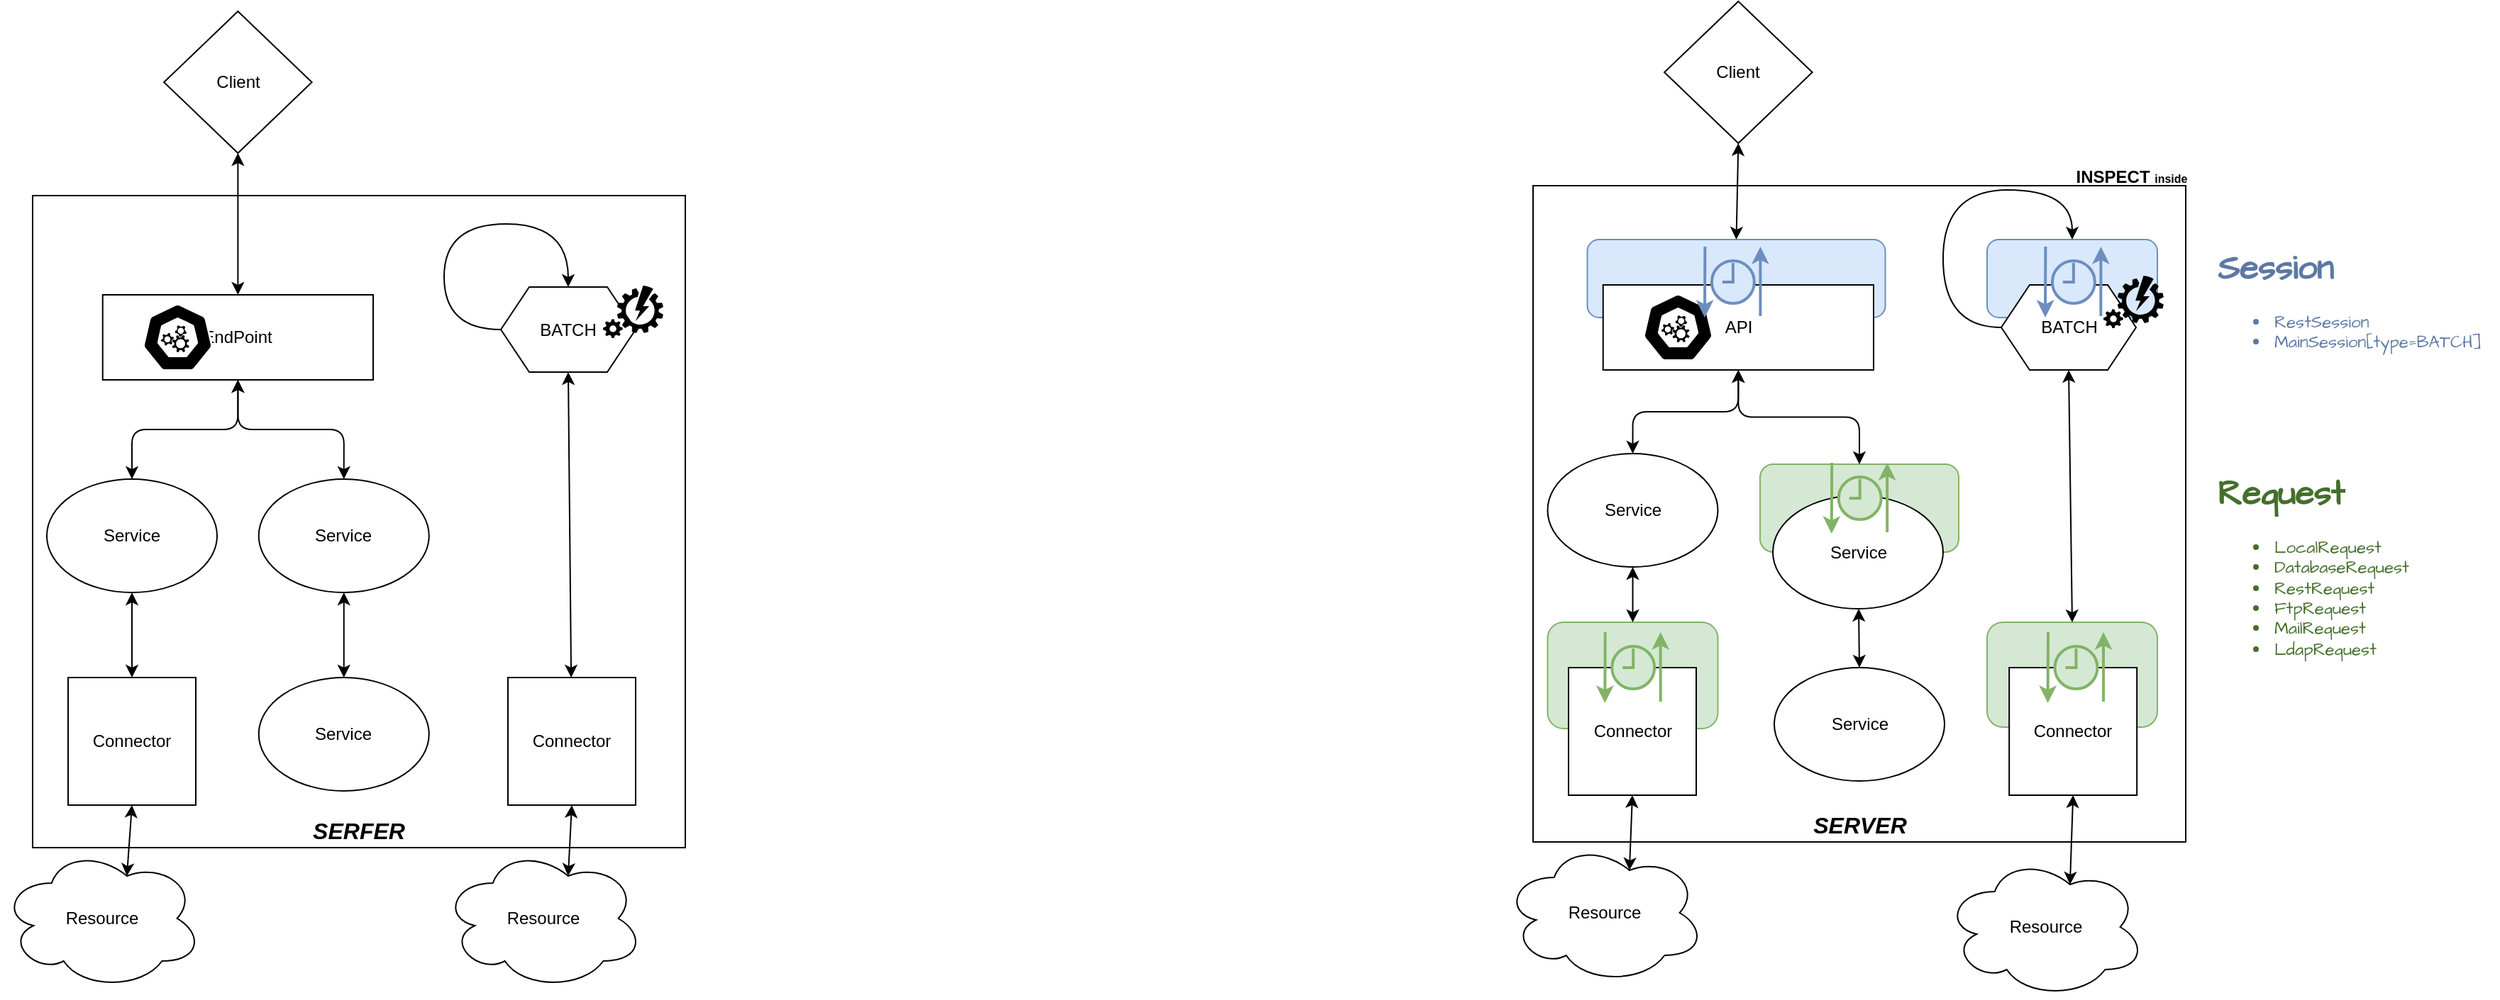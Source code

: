 <mxfile version="25.0.1" pages="5">
  <diagram id="NK8BpgSO674eT16O-3fF" name="collector-1">
    <mxGraphModel dx="454" dy="235" grid="1" gridSize="10" guides="1" tooltips="1" connect="1" arrows="1" fold="1" page="1" pageScale="1" pageWidth="1169" pageHeight="827" math="0" shadow="0">
      <root>
        <mxCell id="0" />
        <mxCell id="1" parent="0" />
        <mxCell id="0CUL-oj3kYG71CB0ktjb-1" value="SERVER" style="rounded=0;whiteSpace=wrap;html=1;verticalAlign=bottom;fontSize=16;fontStyle=3" vertex="1" parent="1">
          <mxGeometry x="1423.5" y="192" width="460" height="463" as="geometry" />
        </mxCell>
        <mxCell id="0CUL-oj3kYG71CB0ktjb-2" value="" style="rounded=1;whiteSpace=wrap;html=1;fillColor=#d5e8d4;strokeColor=#82b366;" vertex="1" parent="1">
          <mxGeometry x="1583.5" y="388.5" width="140" height="62" as="geometry" />
        </mxCell>
        <mxCell id="0CUL-oj3kYG71CB0ktjb-3" value="" style="rounded=1;whiteSpace=wrap;html=1;fillColor=#d5e8d4;strokeColor=#82b366;" vertex="1" parent="1">
          <mxGeometry x="1743.5" y="500" width="120" height="74" as="geometry" />
        </mxCell>
        <mxCell id="0CUL-oj3kYG71CB0ktjb-4" value="" style="rounded=1;whiteSpace=wrap;html=1;fillColor=#d5e8d4;strokeColor=#82b366;" vertex="1" parent="1">
          <mxGeometry x="1433.75" y="500" width="120" height="75" as="geometry" />
        </mxCell>
        <mxCell id="0CUL-oj3kYG71CB0ktjb-5" value="" style="rounded=1;whiteSpace=wrap;html=1;fillColor=#dae8fc;strokeColor=#6c8ebf;" vertex="1" parent="1">
          <mxGeometry x="1743.5" y="230" width="120" height="55" as="geometry" />
        </mxCell>
        <mxCell id="0CUL-oj3kYG71CB0ktjb-6" value="" style="rounded=1;whiteSpace=wrap;html=1;fillColor=#dae8fc;strokeColor=#6c8ebf;" vertex="1" parent="1">
          <mxGeometry x="1461.75" y="230" width="210" height="55" as="geometry" />
        </mxCell>
        <mxCell id="0CUL-oj3kYG71CB0ktjb-7" value="SERFER" style="rounded=0;whiteSpace=wrap;html=1;verticalAlign=bottom;fontSize=16;fontStyle=3" vertex="1" parent="1">
          <mxGeometry x="366" y="199" width="460" height="460" as="geometry" />
        </mxCell>
        <mxCell id="0CUL-oj3kYG71CB0ktjb-8" value="Connector" style="whiteSpace=wrap;html=1;aspect=fixed;rounded=0;" vertex="1" parent="1">
          <mxGeometry x="391.0" y="539" width="90" height="90" as="geometry" />
        </mxCell>
        <mxCell id="0CUL-oj3kYG71CB0ktjb-9" style="orthogonalLoop=1;jettySize=auto;html=1;exitX=0.5;exitY=1;exitDx=0;exitDy=0;startArrow=classic;startFill=1;" edge="1" parent="1" source="0CUL-oj3kYG71CB0ktjb-10" target="0CUL-oj3kYG71CB0ktjb-8">
          <mxGeometry relative="1" as="geometry" />
        </mxCell>
        <mxCell id="0CUL-oj3kYG71CB0ktjb-10" value="Service" style="ellipse;whiteSpace=wrap;html=1;rounded=0;" vertex="1" parent="1">
          <mxGeometry x="376.0" y="399" width="120" height="80" as="geometry" />
        </mxCell>
        <mxCell id="0CUL-oj3kYG71CB0ktjb-11" value="Resource" style="ellipse;shape=cloud;whiteSpace=wrap;html=1;" vertex="1" parent="1">
          <mxGeometry x="344.0" y="659" width="141.5" height="100" as="geometry" />
        </mxCell>
        <mxCell id="0CUL-oj3kYG71CB0ktjb-12" value="" style="endArrow=classic;startArrow=classic;html=1;entryX=0.5;entryY=1;entryDx=0;entryDy=0;exitX=0.625;exitY=0.2;exitDx=0;exitDy=0;exitPerimeter=0;" edge="1" parent="1" source="0CUL-oj3kYG71CB0ktjb-11" target="0CUL-oj3kYG71CB0ktjb-8">
          <mxGeometry width="50" height="50" relative="1" as="geometry">
            <mxPoint x="286.0" y="549" as="sourcePoint" />
            <mxPoint x="336.0" y="499" as="targetPoint" />
          </mxGeometry>
        </mxCell>
        <mxCell id="0CUL-oj3kYG71CB0ktjb-13" style="orthogonalLoop=1;jettySize=auto;html=1;entryX=0.5;entryY=0;entryDx=0;entryDy=0;startArrow=classic;startFill=1;" edge="1" parent="1" source="0CUL-oj3kYG71CB0ktjb-14" target="0CUL-oj3kYG71CB0ktjb-15">
          <mxGeometry relative="1" as="geometry" />
        </mxCell>
        <mxCell id="0CUL-oj3kYG71CB0ktjb-14" value="Service" style="ellipse;whiteSpace=wrap;html=1;rounded=0;" vertex="1" parent="1">
          <mxGeometry x="525.37" y="399" width="120" height="80" as="geometry" />
        </mxCell>
        <mxCell id="0CUL-oj3kYG71CB0ktjb-15" value="Service" style="ellipse;whiteSpace=wrap;html=1;rounded=0;" vertex="1" parent="1">
          <mxGeometry x="525.37" y="539" width="120" height="80" as="geometry" />
        </mxCell>
        <mxCell id="0CUL-oj3kYG71CB0ktjb-16" style="edgeStyle=orthogonalEdgeStyle;orthogonalLoop=1;jettySize=auto;html=1;exitX=0.5;exitY=1;exitDx=0;exitDy=0;entryX=0.5;entryY=0;entryDx=0;entryDy=0;startArrow=classic;startFill=1;" edge="1" parent="1" source="0CUL-oj3kYG71CB0ktjb-18" target="0CUL-oj3kYG71CB0ktjb-10">
          <mxGeometry relative="1" as="geometry" />
        </mxCell>
        <mxCell id="0CUL-oj3kYG71CB0ktjb-17" style="edgeStyle=orthogonalEdgeStyle;orthogonalLoop=1;jettySize=auto;html=1;exitX=0.5;exitY=1;exitDx=0;exitDy=0;entryX=0.5;entryY=0;entryDx=0;entryDy=0;startArrow=classic;startFill=1;" edge="1" parent="1" source="0CUL-oj3kYG71CB0ktjb-18" target="0CUL-oj3kYG71CB0ktjb-14">
          <mxGeometry relative="1" as="geometry" />
        </mxCell>
        <mxCell id="0CUL-oj3kYG71CB0ktjb-18" value="EndPoint" style="rounded=0;whiteSpace=wrap;html=1;" vertex="1" parent="1">
          <mxGeometry x="415.37" y="269" width="190.63" height="60" as="geometry" />
        </mxCell>
        <mxCell id="0CUL-oj3kYG71CB0ktjb-19" value="Client" style="rhombus;whiteSpace=wrap;html=1;" vertex="1" parent="1">
          <mxGeometry x="458.56" y="69" width="104.25" height="100" as="geometry" />
        </mxCell>
        <mxCell id="0CUL-oj3kYG71CB0ktjb-20" value="" style="endArrow=classic;html=1;entryX=0.5;entryY=0;entryDx=0;entryDy=0;exitX=0.5;exitY=1;exitDx=0;exitDy=0;startArrow=classic;startFill=1;" edge="1" parent="1" source="0CUL-oj3kYG71CB0ktjb-19" target="0CUL-oj3kYG71CB0ktjb-18">
          <mxGeometry width="50" height="50" relative="1" as="geometry">
            <mxPoint x="530.375" y="169" as="sourcePoint" />
            <mxPoint x="522.59" y="199" as="targetPoint" />
          </mxGeometry>
        </mxCell>
        <mxCell id="0CUL-oj3kYG71CB0ktjb-21" value="" style="aspect=fixed;sketch=0;html=1;dashed=0;whitespace=wrap;verticalLabelPosition=bottom;verticalAlign=top;fillColor=#000000;strokeColor=#ffffff;points=[[0.005,0.63,0],[0.1,0.2,0],[0.9,0.2,0],[0.5,0,0],[0.995,0.63,0],[0.72,0.99,0],[0.5,1,0],[0.28,0.99,0]];shape=mxgraph.kubernetes.icon2;prIcon=api" vertex="1" parent="1">
          <mxGeometry x="443.25" y="275" width="50" height="48" as="geometry" />
        </mxCell>
        <mxCell id="0CUL-oj3kYG71CB0ktjb-22" style="rounded=0;orthogonalLoop=1;jettySize=auto;html=1;exitX=0.5;exitY=1;exitDx=0;exitDy=0;startArrow=classic;startFill=1;" edge="1" parent="1" source="0CUL-oj3kYG71CB0ktjb-26" target="0CUL-oj3kYG71CB0ktjb-23">
          <mxGeometry relative="1" as="geometry">
            <mxPoint x="746" y="309" as="sourcePoint" />
          </mxGeometry>
        </mxCell>
        <mxCell id="0CUL-oj3kYG71CB0ktjb-23" value="Connector" style="whiteSpace=wrap;html=1;aspect=fixed;rounded=0;" vertex="1" parent="1">
          <mxGeometry x="701" y="539" width="90" height="90" as="geometry" />
        </mxCell>
        <mxCell id="0CUL-oj3kYG71CB0ktjb-24" value="Resource" style="ellipse;shape=cloud;whiteSpace=wrap;html=1;" vertex="1" parent="1">
          <mxGeometry x="655" y="659" width="141.5" height="100" as="geometry" />
        </mxCell>
        <mxCell id="0CUL-oj3kYG71CB0ktjb-25" style="rounded=0;orthogonalLoop=1;jettySize=auto;html=1;exitX=0.5;exitY=1;exitDx=0;exitDy=0;startArrow=classic;startFill=1;entryX=0.625;entryY=0.2;entryDx=0;entryDy=0;entryPerimeter=0;" edge="1" parent="1" source="0CUL-oj3kYG71CB0ktjb-23" target="0CUL-oj3kYG71CB0ktjb-24">
          <mxGeometry relative="1" as="geometry" />
        </mxCell>
        <mxCell id="0CUL-oj3kYG71CB0ktjb-26" value="BATCH" style="shape=hexagon;perimeter=hexagonPerimeter2;whiteSpace=wrap;html=1;fixedSize=1;" vertex="1" parent="1">
          <mxGeometry x="696" y="263.5" width="95" height="60" as="geometry" />
        </mxCell>
        <mxCell id="0CUL-oj3kYG71CB0ktjb-27" value="" style="verticalLabelPosition=bottom;html=1;verticalAlign=top;align=center;strokeColor=none;fillColor=#000000;shape=mxgraph.azure.automation;pointerEvents=1;" vertex="1" parent="1">
          <mxGeometry x="768" y="262.5" width="42.5" height="37" as="geometry" />
        </mxCell>
        <mxCell id="0CUL-oj3kYG71CB0ktjb-28" value="Connector" style="whiteSpace=wrap;html=1;aspect=fixed;rounded=0;" vertex="1" parent="1">
          <mxGeometry x="1448.5" y="532" width="90" height="90" as="geometry" />
        </mxCell>
        <mxCell id="0CUL-oj3kYG71CB0ktjb-29" style="orthogonalLoop=1;jettySize=auto;html=1;exitX=0.5;exitY=1;exitDx=0;exitDy=0;startArrow=classic;startFill=1;entryX=0.5;entryY=0;entryDx=0;entryDy=0;" edge="1" parent="1" source="0CUL-oj3kYG71CB0ktjb-30" target="0CUL-oj3kYG71CB0ktjb-4">
          <mxGeometry relative="1" as="geometry">
            <mxPoint x="1493.75" y="495" as="targetPoint" />
          </mxGeometry>
        </mxCell>
        <mxCell id="0CUL-oj3kYG71CB0ktjb-30" value="Service" style="ellipse;whiteSpace=wrap;html=1;rounded=0;" vertex="1" parent="1">
          <mxGeometry x="1433.75" y="381" width="120" height="80" as="geometry" />
        </mxCell>
        <mxCell id="0CUL-oj3kYG71CB0ktjb-31" value="Resource" style="ellipse;shape=cloud;whiteSpace=wrap;html=1;" vertex="1" parent="1">
          <mxGeometry x="1403" y="655" width="141.5" height="100" as="geometry" />
        </mxCell>
        <mxCell id="0CUL-oj3kYG71CB0ktjb-32" value="" style="endArrow=classic;startArrow=classic;html=1;entryX=0.5;entryY=1;entryDx=0;entryDy=0;exitX=0.625;exitY=0.2;exitDx=0;exitDy=0;exitPerimeter=0;" edge="1" parent="1" source="0CUL-oj3kYG71CB0ktjb-31" target="0CUL-oj3kYG71CB0ktjb-28">
          <mxGeometry width="50" height="50" relative="1" as="geometry">
            <mxPoint x="1343.5" y="577" as="sourcePoint" />
            <mxPoint x="1493.5" y="657" as="targetPoint" />
          </mxGeometry>
        </mxCell>
        <mxCell id="0CUL-oj3kYG71CB0ktjb-33" style="orthogonalLoop=1;jettySize=auto;html=1;entryX=0.5;entryY=0;entryDx=0;entryDy=0;startArrow=classic;startFill=1;" edge="1" parent="1" source="0CUL-oj3kYG71CB0ktjb-34" target="0CUL-oj3kYG71CB0ktjb-35">
          <mxGeometry relative="1" as="geometry" />
        </mxCell>
        <mxCell id="0CUL-oj3kYG71CB0ktjb-34" value="Service" style="ellipse;whiteSpace=wrap;html=1;rounded=0;" vertex="1" parent="1">
          <mxGeometry x="1592.5" y="410.5" width="120" height="80" as="geometry" />
        </mxCell>
        <mxCell id="0CUL-oj3kYG71CB0ktjb-35" value="Service" style="ellipse;whiteSpace=wrap;html=1;rounded=0;" vertex="1" parent="1">
          <mxGeometry x="1593.5" y="532" width="120" height="80" as="geometry" />
        </mxCell>
        <mxCell id="0CUL-oj3kYG71CB0ktjb-36" style="edgeStyle=orthogonalEdgeStyle;orthogonalLoop=1;jettySize=auto;html=1;exitX=0.5;exitY=1;exitDx=0;exitDy=0;entryX=0.5;entryY=0;entryDx=0;entryDy=0;startArrow=classic;startFill=1;" edge="1" parent="1" source="0CUL-oj3kYG71CB0ktjb-38" target="0CUL-oj3kYG71CB0ktjb-30">
          <mxGeometry relative="1" as="geometry" />
        </mxCell>
        <mxCell id="0CUL-oj3kYG71CB0ktjb-37" style="edgeStyle=orthogonalEdgeStyle;orthogonalLoop=1;jettySize=auto;html=1;exitX=0.5;exitY=1;exitDx=0;exitDy=0;startArrow=classic;startFill=1;entryX=0.5;entryY=0;entryDx=0;entryDy=0;" edge="1" parent="1" source="0CUL-oj3kYG71CB0ktjb-38" target="0CUL-oj3kYG71CB0ktjb-2">
          <mxGeometry relative="1" as="geometry">
            <mxPoint x="1653.5" y="392" as="targetPoint" />
          </mxGeometry>
        </mxCell>
        <mxCell id="0CUL-oj3kYG71CB0ktjb-38" value="API" style="rounded=0;whiteSpace=wrap;html=1;" vertex="1" parent="1">
          <mxGeometry x="1472.87" y="262" width="190.63" height="60" as="geometry" />
        </mxCell>
        <mxCell id="0CUL-oj3kYG71CB0ktjb-39" value="Client" style="rhombus;whiteSpace=wrap;html=1;" vertex="1" parent="1">
          <mxGeometry x="1516.06" y="62" width="104.25" height="100" as="geometry" />
        </mxCell>
        <mxCell id="0CUL-oj3kYG71CB0ktjb-40" value="" style="endArrow=classic;html=1;exitX=0.5;exitY=1;exitDx=0;exitDy=0;startArrow=classic;startFill=1;entryX=0.5;entryY=0;entryDx=0;entryDy=0;" edge="1" parent="1" source="0CUL-oj3kYG71CB0ktjb-39" target="0CUL-oj3kYG71CB0ktjb-6">
          <mxGeometry width="50" height="50" relative="1" as="geometry">
            <mxPoint x="1587.875" y="162" as="sourcePoint" />
            <mxPoint x="1567.75" y="205" as="targetPoint" />
          </mxGeometry>
        </mxCell>
        <mxCell id="0CUL-oj3kYG71CB0ktjb-41" value="" style="aspect=fixed;sketch=0;html=1;dashed=0;whitespace=wrap;verticalLabelPosition=bottom;verticalAlign=top;fillColor=#000000;strokeColor=#ffffff;points=[[0.005,0.63,0],[0.1,0.2,0],[0.9,0.2,0],[0.5,0,0],[0.995,0.63,0],[0.72,0.99,0],[0.5,1,0],[0.28,0.99,0]];shape=mxgraph.kubernetes.icon2;prIcon=api" vertex="1" parent="1">
          <mxGeometry x="1500.75" y="268" width="50" height="48" as="geometry" />
        </mxCell>
        <mxCell id="0CUL-oj3kYG71CB0ktjb-42" style="rounded=0;orthogonalLoop=1;jettySize=auto;html=1;exitX=0.5;exitY=1;exitDx=0;exitDy=0;startArrow=classic;startFill=1;entryX=0.5;entryY=0;entryDx=0;entryDy=0;" edge="1" parent="1" source="0CUL-oj3kYG71CB0ktjb-46" target="0CUL-oj3kYG71CB0ktjb-3">
          <mxGeometry relative="1" as="geometry">
            <mxPoint x="1803.5" y="302" as="sourcePoint" />
            <mxPoint x="1803.75" y="495" as="targetPoint" />
          </mxGeometry>
        </mxCell>
        <mxCell id="0CUL-oj3kYG71CB0ktjb-43" value="Connector" style="whiteSpace=wrap;html=1;aspect=fixed;rounded=0;" vertex="1" parent="1">
          <mxGeometry x="1759.09" y="532" width="90" height="90" as="geometry" />
        </mxCell>
        <mxCell id="0CUL-oj3kYG71CB0ktjb-44" value="Resource" style="ellipse;shape=cloud;whiteSpace=wrap;html=1;" vertex="1" parent="1">
          <mxGeometry x="1713.5" y="665" width="141.5" height="100" as="geometry" />
        </mxCell>
        <mxCell id="0CUL-oj3kYG71CB0ktjb-45" style="rounded=0;orthogonalLoop=1;jettySize=auto;html=1;exitX=0.5;exitY=1;exitDx=0;exitDy=0;startArrow=classic;startFill=1;entryX=0.625;entryY=0.2;entryDx=0;entryDy=0;entryPerimeter=0;" edge="1" parent="1" source="0CUL-oj3kYG71CB0ktjb-43" target="0CUL-oj3kYG71CB0ktjb-44">
          <mxGeometry relative="1" as="geometry">
            <mxPoint x="1804.09" y="657" as="sourcePoint" />
          </mxGeometry>
        </mxCell>
        <mxCell id="0CUL-oj3kYG71CB0ktjb-46" value="BATCH" style="shape=hexagon;perimeter=hexagonPerimeter2;whiteSpace=wrap;html=1;fixedSize=1;" vertex="1" parent="1">
          <mxGeometry x="1753.5" y="262" width="95" height="60" as="geometry" />
        </mxCell>
        <mxCell id="0CUL-oj3kYG71CB0ktjb-47" value="" style="verticalLabelPosition=bottom;html=1;verticalAlign=top;align=center;strokeColor=none;fillColor=#000000;shape=mxgraph.azure.automation;pointerEvents=1;" vertex="1" parent="1">
          <mxGeometry x="1825.5" y="255.5" width="42.5" height="37" as="geometry" />
        </mxCell>
        <mxCell id="0CUL-oj3kYG71CB0ktjb-48" style="edgeStyle=orthogonalEdgeStyle;rounded=0;orthogonalLoop=1;jettySize=auto;html=1;exitX=0;exitY=0.5;exitDx=0;exitDy=0;entryX=0.5;entryY=0;entryDx=0;entryDy=0;curved=1;" edge="1" parent="1" source="0CUL-oj3kYG71CB0ktjb-26" target="0CUL-oj3kYG71CB0ktjb-26">
          <mxGeometry relative="1" as="geometry">
            <Array as="points">
              <mxPoint x="656" y="294" />
              <mxPoint x="656" y="219" />
              <mxPoint x="743" y="219" />
            </Array>
          </mxGeometry>
        </mxCell>
        <mxCell id="0CUL-oj3kYG71CB0ktjb-49" style="edgeStyle=orthogonalEdgeStyle;rounded=0;orthogonalLoop=1;jettySize=auto;html=1;exitX=0;exitY=0.5;exitDx=0;exitDy=0;curved=1;entryX=0.5;entryY=0;entryDx=0;entryDy=0;" edge="1" parent="1" source="0CUL-oj3kYG71CB0ktjb-46" target="0CUL-oj3kYG71CB0ktjb-5">
          <mxGeometry relative="1" as="geometry">
            <mxPoint x="1752.75" y="286" as="sourcePoint" />
            <mxPoint x="1800.75" y="256" as="targetPoint" />
            <Array as="points">
              <mxPoint x="1712.5" y="292" />
              <mxPoint x="1712.5" y="195" />
              <mxPoint x="1803.5" y="195" />
            </Array>
          </mxGeometry>
        </mxCell>
        <mxCell id="0CUL-oj3kYG71CB0ktjb-50" value="&lt;h1 style=&quot;margin-top: 0px;&quot;&gt;Session&lt;/h1&gt;&lt;p&gt;&lt;/p&gt;&lt;ul&gt;&lt;li&gt;RestSession&lt;/li&gt;&lt;li&gt;MainSession[type=BATCH]&lt;/li&gt;&lt;/ul&gt;&lt;p&gt;&lt;/p&gt;" style="text;html=1;whiteSpace=wrap;overflow=hidden;rounded=0;fontColor=#5c79a4;fontFamily=Architects Daughter;fontSource=https%3A%2F%2Ffonts.googleapis.com%2Fcss%3Ffamily%3DArchitects%2BDaughter;" vertex="1" parent="1">
          <mxGeometry x="1903.72" y="230" width="196" height="120" as="geometry" />
        </mxCell>
        <mxCell id="0CUL-oj3kYG71CB0ktjb-51" value="&lt;h1 style=&quot;margin-top: 0px;&quot;&gt;Request&lt;/h1&gt;&lt;div&gt;&lt;ul&gt;&lt;li&gt;LocalRequest&lt;/li&gt;&lt;li&gt;DatabaseRequest&lt;/li&gt;&lt;li&gt;RestRequest&lt;/li&gt;&lt;li&gt;FtpRequest&lt;/li&gt;&lt;li&gt;MailRequest&lt;/li&gt;&lt;li&gt;LdapRequest&lt;/li&gt;&lt;/ul&gt;&lt;/div&gt;&lt;div&gt;&lt;br&gt;&lt;/div&gt;" style="text;html=1;whiteSpace=wrap;overflow=hidden;rounded=0;fontColor=#456F2C;fontFamily=Architects Daughter;fontSource=https%3A%2F%2Ffonts.googleapis.com%2Fcss%3Ffamily%3DArchitects%2BDaughter;" vertex="1" parent="1">
          <mxGeometry x="1903.72" y="388.5" width="200" height="164" as="geometry" />
        </mxCell>
        <mxCell id="0CUL-oj3kYG71CB0ktjb-52" value="" style="group" vertex="1" connectable="0" parent="1">
          <mxGeometry x="1786.31" y="507" width="39.19" height="50" as="geometry" />
        </mxCell>
        <mxCell id="0CUL-oj3kYG71CB0ktjb-53" value="" style="html=1;verticalLabelPosition=bottom;align=center;labelBackgroundColor=#ffffff;verticalAlign=top;strokeWidth=2;strokeColor=#82b366;shadow=0;dashed=0;shape=mxgraph.ios7.icons.clock;fillColor=#d5e8d4;" vertex="1" parent="0CUL-oj3kYG71CB0ktjb-52">
          <mxGeometry x="4.94" y="10" width="30" height="30" as="geometry" />
        </mxCell>
        <mxCell id="0CUL-oj3kYG71CB0ktjb-54" value="" style="endArrow=classic;html=1;rounded=0;fillColor=#d5e8d4;strokeColor=#82b366;strokeWidth=2;" edge="1" parent="0CUL-oj3kYG71CB0ktjb-52">
          <mxGeometry width="50" height="50" relative="1" as="geometry">
            <mxPoint x="0.19" as="sourcePoint" />
            <mxPoint y="50" as="targetPoint" />
          </mxGeometry>
        </mxCell>
        <mxCell id="0CUL-oj3kYG71CB0ktjb-55" value="" style="endArrow=classic;html=1;rounded=0;fillColor=#d5e8d4;strokeColor=#82b366;curved=0;strokeWidth=2;" edge="1" parent="0CUL-oj3kYG71CB0ktjb-52">
          <mxGeometry width="50" height="50" relative="1" as="geometry">
            <mxPoint x="39.19" y="49" as="sourcePoint" />
            <mxPoint x="39.19" as="targetPoint" />
          </mxGeometry>
        </mxCell>
        <mxCell id="0CUL-oj3kYG71CB0ktjb-56" value="" style="group" vertex="1" connectable="0" parent="1">
          <mxGeometry x="1474.15" y="507" width="39.19" height="50" as="geometry" />
        </mxCell>
        <mxCell id="0CUL-oj3kYG71CB0ktjb-57" value="" style="html=1;verticalLabelPosition=bottom;align=center;labelBackgroundColor=#ffffff;verticalAlign=top;strokeWidth=2;strokeColor=#82b366;shadow=0;dashed=0;shape=mxgraph.ios7.icons.clock;fillColor=#d5e8d4;" vertex="1" parent="0CUL-oj3kYG71CB0ktjb-56">
          <mxGeometry x="4.94" y="10" width="30" height="30" as="geometry" />
        </mxCell>
        <mxCell id="0CUL-oj3kYG71CB0ktjb-58" value="" style="endArrow=classic;html=1;rounded=0;fillColor=#d5e8d4;strokeColor=#82b366;strokeWidth=2;" edge="1" parent="0CUL-oj3kYG71CB0ktjb-56">
          <mxGeometry width="50" height="50" relative="1" as="geometry">
            <mxPoint x="0.19" as="sourcePoint" />
            <mxPoint y="50" as="targetPoint" />
          </mxGeometry>
        </mxCell>
        <mxCell id="0CUL-oj3kYG71CB0ktjb-59" value="" style="endArrow=classic;html=1;rounded=0;fillColor=#d5e8d4;strokeColor=#82b366;curved=0;strokeWidth=2;" edge="1" parent="0CUL-oj3kYG71CB0ktjb-56">
          <mxGeometry width="50" height="50" relative="1" as="geometry">
            <mxPoint x="39.19" y="49" as="sourcePoint" />
            <mxPoint x="39.19" as="targetPoint" />
          </mxGeometry>
        </mxCell>
        <mxCell id="0CUL-oj3kYG71CB0ktjb-61" value="" style="group" vertex="1" connectable="0" parent="1">
          <mxGeometry x="1633.9" y="387.5" width="39.19" height="50" as="geometry" />
        </mxCell>
        <mxCell id="0CUL-oj3kYG71CB0ktjb-62" value="" style="html=1;verticalLabelPosition=bottom;align=center;labelBackgroundColor=#ffffff;verticalAlign=top;strokeWidth=2;strokeColor=#82b366;shadow=0;dashed=0;shape=mxgraph.ios7.icons.clock;fillColor=#d5e8d4;" vertex="1" parent="0CUL-oj3kYG71CB0ktjb-61">
          <mxGeometry x="4.94" y="10" width="30" height="30" as="geometry" />
        </mxCell>
        <mxCell id="0CUL-oj3kYG71CB0ktjb-63" value="" style="endArrow=classic;html=1;rounded=0;fillColor=#d5e8d4;strokeColor=#82b366;strokeWidth=2;" edge="1" parent="0CUL-oj3kYG71CB0ktjb-61">
          <mxGeometry width="50" height="50" relative="1" as="geometry">
            <mxPoint x="0.19" as="sourcePoint" />
            <mxPoint y="50" as="targetPoint" />
          </mxGeometry>
        </mxCell>
        <mxCell id="0CUL-oj3kYG71CB0ktjb-64" value="" style="endArrow=classic;html=1;rounded=0;fillColor=#d5e8d4;strokeColor=#82b366;curved=0;strokeWidth=2;" edge="1" parent="0CUL-oj3kYG71CB0ktjb-61">
          <mxGeometry width="50" height="50" relative="1" as="geometry">
            <mxPoint x="39.19" y="49" as="sourcePoint" />
            <mxPoint x="39.19" as="targetPoint" />
          </mxGeometry>
        </mxCell>
        <mxCell id="0CUL-oj3kYG71CB0ktjb-65" value="" style="group" vertex="1" connectable="0" parent="1">
          <mxGeometry x="1784.5" y="235" width="39.19" height="50" as="geometry" />
        </mxCell>
        <mxCell id="0CUL-oj3kYG71CB0ktjb-66" value="" style="html=1;verticalLabelPosition=bottom;align=center;labelBackgroundColor=#ffffff;verticalAlign=top;strokeWidth=2;strokeColor=#6c8ebf;shadow=0;dashed=0;shape=mxgraph.ios7.icons.clock;fillColor=#dae8fc;" vertex="1" parent="0CUL-oj3kYG71CB0ktjb-65">
          <mxGeometry x="4.94" y="10" width="30" height="30" as="geometry" />
        </mxCell>
        <mxCell id="0CUL-oj3kYG71CB0ktjb-67" value="" style="endArrow=classic;html=1;rounded=0;fillColor=#dae8fc;strokeColor=#6c8ebf;strokeWidth=2;" edge="1" parent="0CUL-oj3kYG71CB0ktjb-65">
          <mxGeometry width="50" height="50" relative="1" as="geometry">
            <mxPoint x="0.19" as="sourcePoint" />
            <mxPoint y="50" as="targetPoint" />
          </mxGeometry>
        </mxCell>
        <mxCell id="0CUL-oj3kYG71CB0ktjb-68" value="" style="endArrow=classic;html=1;rounded=0;fillColor=#dae8fc;strokeColor=#6c8ebf;curved=0;strokeWidth=2;" edge="1" parent="0CUL-oj3kYG71CB0ktjb-65">
          <mxGeometry width="50" height="50" relative="1" as="geometry">
            <mxPoint x="39.19" y="49" as="sourcePoint" />
            <mxPoint x="39.19" as="targetPoint" />
          </mxGeometry>
        </mxCell>
        <mxCell id="0CUL-oj3kYG71CB0ktjb-69" value="" style="group" vertex="1" connectable="0" parent="1">
          <mxGeometry x="1544.5" y="235" width="39.19" height="50" as="geometry" />
        </mxCell>
        <mxCell id="0CUL-oj3kYG71CB0ktjb-70" value="" style="html=1;verticalLabelPosition=bottom;align=center;labelBackgroundColor=#ffffff;verticalAlign=top;strokeWidth=2;strokeColor=#6c8ebf;shadow=0;dashed=0;shape=mxgraph.ios7.icons.clock;fillColor=#dae8fc;" vertex="1" parent="0CUL-oj3kYG71CB0ktjb-69">
          <mxGeometry x="4.94" y="10" width="30" height="30" as="geometry" />
        </mxCell>
        <mxCell id="0CUL-oj3kYG71CB0ktjb-71" value="" style="endArrow=classic;html=1;rounded=0;fillColor=#dae8fc;strokeColor=#6c8ebf;strokeWidth=2;" edge="1" parent="0CUL-oj3kYG71CB0ktjb-69">
          <mxGeometry width="50" height="50" relative="1" as="geometry">
            <mxPoint x="0.19" as="sourcePoint" />
            <mxPoint y="50" as="targetPoint" />
          </mxGeometry>
        </mxCell>
        <mxCell id="0CUL-oj3kYG71CB0ktjb-72" value="" style="endArrow=classic;html=1;rounded=0;fillColor=#dae8fc;strokeColor=#6c8ebf;curved=0;strokeWidth=2;" edge="1" parent="0CUL-oj3kYG71CB0ktjb-69">
          <mxGeometry width="50" height="50" relative="1" as="geometry">
            <mxPoint x="39.19" y="49" as="sourcePoint" />
            <mxPoint x="39.19" as="targetPoint" />
          </mxGeometry>
        </mxCell>
        <mxCell id="bW22f4OdI-EI9FVOknlI-1" value="&lt;font style=&quot;font-size: 12px;&quot;&gt;INSPECT &lt;/font&gt;&lt;font style=&quot;font-size: 8px;&quot;&gt;inside&lt;/font&gt;" style="text;strokeColor=none;fillColor=none;html=1;fontSize=24;fontStyle=1;verticalAlign=middle;align=center;fontColor=default;" vertex="1" parent="1">
          <mxGeometry x="1799.75" y="162" width="90" height="40" as="geometry" />
        </mxCell>
      </root>
    </mxGraphModel>
  </diagram>
  <diagram id="dqGqwlYTPcpCqpnUJcue" name="collector-2">
    <mxGraphModel dx="1222" dy="-193" grid="1" gridSize="10" guides="1" tooltips="1" connect="1" arrows="1" fold="1" page="1" pageScale="1" pageWidth="1169" pageHeight="827" math="0" shadow="0">
      <root>
        <mxCell id="0" />
        <mxCell id="1" parent="0" />
        <mxCell id="iTMEuLaaTNvBRRhwc5ZL-1" value="WEBAPP" style="rounded=0;whiteSpace=wrap;html=1;verticalAlign=bottom;fontSize=16;fontStyle=3" vertex="1" parent="1">
          <mxGeometry x="1293.65" y="1060" width="784.19" height="290" as="geometry" />
        </mxCell>
        <mxCell id="iTMEuLaaTNvBRRhwc5ZL-2" value="" style="rounded=1;whiteSpace=wrap;html=1;fillColor=#d5e8d4;strokeColor=#82b366;" vertex="1" parent="1">
          <mxGeometry x="1650.35" y="1205" width="140" height="65" as="geometry" />
        </mxCell>
        <mxCell id="iTMEuLaaTNvBRRhwc5ZL-3" value="" style="rounded=1;whiteSpace=wrap;html=1;fillColor=#d5e8d4;strokeColor=#82b366;" vertex="1" parent="1">
          <mxGeometry x="1869" y="1205" width="118.84" height="70" as="geometry" />
        </mxCell>
        <mxCell id="iTMEuLaaTNvBRRhwc5ZL-8" value="" style="rounded=1;whiteSpace=wrap;html=1;fillColor=#d5e8d4;strokeColor=#82b366;" vertex="1" parent="1">
          <mxGeometry x="1469" y="1205" width="118.84" height="70" as="geometry" />
        </mxCell>
        <mxCell id="iTMEuLaaTNvBRRhwc5ZL-13" value="" style="rounded=1;whiteSpace=wrap;html=1;fillColor=#d5e8d4;strokeColor=#82b366;" vertex="1" parent="1">
          <mxGeometry x="1309" y="1205" width="110" height="70" as="geometry" />
        </mxCell>
        <mxCell id="iTMEuLaaTNvBRRhwc5ZL-18" value="" style="rounded=1;whiteSpace=wrap;html=1;fillColor=#dae8fc;strokeColor=#6c8ebf;" vertex="1" parent="1">
          <mxGeometry x="1813.84" y="1075" width="222.91" height="63" as="geometry" />
        </mxCell>
        <mxCell id="iTMEuLaaTNvBRRhwc5ZL-19" value="" style="rounded=1;whiteSpace=wrap;html=1;fillColor=#dae8fc;strokeColor=#6c8ebf;" vertex="1" parent="1">
          <mxGeometry x="1638.93" y="1075" width="107.82" height="63" as="geometry" />
        </mxCell>
        <mxCell id="iTMEuLaaTNvBRRhwc5ZL-20" value="" style="rounded=1;whiteSpace=wrap;html=1;fillColor=#dae8fc;strokeColor=#6c8ebf;" vertex="1" parent="1">
          <mxGeometry x="1427.84" y="1075" width="198.91" height="63" as="geometry" />
        </mxCell>
        <mxCell id="iTMEuLaaTNvBRRhwc5ZL-21" value="" style="rounded=1;whiteSpace=wrap;html=1;fillColor=#dae8fc;strokeColor=#6c8ebf;" vertex="1" parent="1">
          <mxGeometry x="1307.84" y="1075" width="108.91" height="63" as="geometry" />
        </mxCell>
        <mxCell id="iTMEuLaaTNvBRRhwc5ZL-22" value="WEBAPP" style="rounded=0;whiteSpace=wrap;html=1;verticalAlign=bottom;fontSize=16;fontStyle=3" vertex="1" parent="1">
          <mxGeometry x="234.65" y="1045" width="784.19" height="280" as="geometry" />
        </mxCell>
        <mxCell id="iTMEuLaaTNvBRRhwc5ZL-23" style="rounded=0;orthogonalLoop=1;jettySize=auto;html=1;exitX=0;exitY=0;exitDx=55;exitDy=70;exitPerimeter=0;entryX=0.5;entryY=0;entryDx=0;entryDy=0;startArrow=classic;startFill=1;" edge="1" parent="1" source="iTMEuLaaTNvBRRhwc5ZL-24" target="iTMEuLaaTNvBRRhwc5ZL-37">
          <mxGeometry relative="1" as="geometry" />
        </mxCell>
        <mxCell id="iTMEuLaaTNvBRRhwc5ZL-24" value="URL(1)" style="html=1;shadow=0;dashed=0;align=center;verticalAlign=middle;shape=mxgraph.arrows2.arrow;dy=0;dx=30;notch=30;" vertex="1" parent="1">
          <mxGeometry x="248.84" y="1090" width="140" height="70" as="geometry" />
        </mxCell>
        <mxCell id="iTMEuLaaTNvBRRhwc5ZL-25" style="rounded=0;orthogonalLoop=1;jettySize=auto;html=1;exitX=0;exitY=0;exitDx=100.875;exitDy=70;exitPerimeter=0;entryX=0.5;entryY=0;entryDx=0;entryDy=0;startArrow=classic;startFill=1;" edge="1" parent="1" source="iTMEuLaaTNvBRRhwc5ZL-26" target="iTMEuLaaTNvBRRhwc5ZL-38">
          <mxGeometry relative="1" as="geometry" />
        </mxCell>
        <mxCell id="iTMEuLaaTNvBRRhwc5ZL-26" value="URL(2)" style="html=1;shadow=0;dashed=0;align=center;verticalAlign=middle;shape=mxgraph.arrows2.arrow;dy=0;dx=30;notch=30;" vertex="1" parent="1">
          <mxGeometry x="368.84" y="1090" width="231.75" height="70" as="geometry" />
        </mxCell>
        <mxCell id="iTMEuLaaTNvBRRhwc5ZL-27" value="URL(3)" style="html=1;shadow=0;dashed=0;align=center;verticalAlign=middle;shape=mxgraph.arrows2.arrow;dy=0;dx=30;notch=30;" vertex="1" parent="1">
          <mxGeometry x="581.34" y="1090" width="137.5" height="70" as="geometry" />
        </mxCell>
        <mxCell id="iTMEuLaaTNvBRRhwc5ZL-28" style="rounded=0;orthogonalLoop=1;jettySize=auto;html=1;exitX=0;exitY=0;exitDx=112.0;exitDy=70;exitPerimeter=0;entryX=0.5;entryY=0;entryDx=0;entryDy=0;startArrow=classic;startFill=1;" edge="1" parent="1" source="iTMEuLaaTNvBRRhwc5ZL-29" target="iTMEuLaaTNvBRRhwc5ZL-39">
          <mxGeometry relative="1" as="geometry" />
        </mxCell>
        <mxCell id="iTMEuLaaTNvBRRhwc5ZL-29" value="URL(n)" style="html=1;shadow=0;dashed=0;align=center;verticalAlign=middle;shape=mxgraph.arrows2.arrow;dy=0;dx=30;notch=30;" vertex="1" parent="1">
          <mxGeometry x="754.84" y="1090" width="254" height="70" as="geometry" />
        </mxCell>
        <mxCell id="iTMEuLaaTNvBRRhwc5ZL-30" value="USER" style="shape=actor;whiteSpace=wrap;html=1;verticalAlign=bottom;" vertex="1" parent="1">
          <mxGeometry x="150" y="1090" width="67.69" height="72.5" as="geometry" />
        </mxCell>
        <mxCell id="iTMEuLaaTNvBRRhwc5ZL-31" value="" style="shape=waypoint;sketch=0;fillStyle=solid;size=6;pointerEvents=1;points=[];fillColor=none;resizable=0;rotatable=0;perimeter=centerPerimeter;snapToPoint=1;" vertex="1" parent="1">
          <mxGeometry x="721.09" y="1115" width="20" height="20" as="geometry" />
        </mxCell>
        <mxCell id="iTMEuLaaTNvBRRhwc5ZL-32" value="" style="shape=waypoint;sketch=0;fillStyle=solid;size=6;pointerEvents=1;points=[];fillColor=none;resizable=0;rotatable=0;perimeter=centerPerimeter;snapToPoint=1;" vertex="1" parent="1">
          <mxGeometry x="734.84" y="1115" width="20" height="20" as="geometry" />
        </mxCell>
        <mxCell id="iTMEuLaaTNvBRRhwc5ZL-33" value="" style="shape=waypoint;sketch=0;fillStyle=solid;size=6;pointerEvents=1;points=[];fillColor=none;resizable=0;rotatable=0;perimeter=centerPerimeter;snapToPoint=1;" vertex="1" parent="1">
          <mxGeometry x="748.52" y="1115" width="20" height="20" as="geometry" />
        </mxCell>
        <mxCell id="iTMEuLaaTNvBRRhwc5ZL-34" value="Resource" style="ellipse;shape=cloud;whiteSpace=wrap;html=1;" vertex="1" parent="1">
          <mxGeometry x="216.53" y="1335" width="141.5" height="100" as="geometry" />
        </mxCell>
        <mxCell id="iTMEuLaaTNvBRRhwc5ZL-35" value="Resource" style="ellipse;shape=cloud;whiteSpace=wrap;html=1;" vertex="1" parent="1">
          <mxGeometry x="382.53" y="1335" width="141.5" height="100" as="geometry" />
        </mxCell>
        <mxCell id="iTMEuLaaTNvBRRhwc5ZL-36" value="Resource" style="ellipse;shape=cloud;whiteSpace=wrap;html=1;" vertex="1" parent="1">
          <mxGeometry x="778.84" y="1335" width="141.5" height="100" as="geometry" />
        </mxCell>
        <mxCell id="iTMEuLaaTNvBRRhwc5ZL-37" value="Connector" style="whiteSpace=wrap;html=1;aspect=fixed;rounded=0;" vertex="1" parent="1">
          <mxGeometry x="258.84" y="1205" width="90" height="90" as="geometry" />
        </mxCell>
        <mxCell id="iTMEuLaaTNvBRRhwc5ZL-38" value="Connector" style="whiteSpace=wrap;html=1;aspect=fixed;rounded=0;" vertex="1" parent="1">
          <mxGeometry x="425.84" y="1205" width="90" height="90" as="geometry" />
        </mxCell>
        <mxCell id="iTMEuLaaTNvBRRhwc5ZL-39" value="Connector" style="whiteSpace=wrap;html=1;aspect=fixed;rounded=0;" vertex="1" parent="1">
          <mxGeometry x="821.84" y="1205" width="90" height="90" as="geometry" />
        </mxCell>
        <mxCell id="iTMEuLaaTNvBRRhwc5ZL-40" style="rounded=0;orthogonalLoop=1;jettySize=auto;html=1;exitX=0.5;exitY=1;exitDx=0;exitDy=0;entryX=0.625;entryY=0.2;entryDx=0;entryDy=0;entryPerimeter=0;startArrow=classic;startFill=1;" edge="1" parent="1" source="iTMEuLaaTNvBRRhwc5ZL-37" target="iTMEuLaaTNvBRRhwc5ZL-34">
          <mxGeometry relative="1" as="geometry" />
        </mxCell>
        <mxCell id="iTMEuLaaTNvBRRhwc5ZL-41" style="rounded=0;orthogonalLoop=1;jettySize=auto;html=1;exitX=0.5;exitY=1;exitDx=0;exitDy=0;entryX=0.625;entryY=0.2;entryDx=0;entryDy=0;entryPerimeter=0;startArrow=classic;startFill=1;" edge="1" parent="1" source="iTMEuLaaTNvBRRhwc5ZL-38" target="iTMEuLaaTNvBRRhwc5ZL-35">
          <mxGeometry relative="1" as="geometry" />
        </mxCell>
        <mxCell id="iTMEuLaaTNvBRRhwc5ZL-42" style="rounded=0;orthogonalLoop=1;jettySize=auto;html=1;exitX=0.5;exitY=1;exitDx=0;exitDy=0;entryX=0.625;entryY=0.2;entryDx=0;entryDy=0;entryPerimeter=0;startArrow=classic;startFill=1;" edge="1" parent="1" source="iTMEuLaaTNvBRRhwc5ZL-39" target="iTMEuLaaTNvBRRhwc5ZL-36">
          <mxGeometry relative="1" as="geometry" />
        </mxCell>
        <mxCell id="iTMEuLaaTNvBRRhwc5ZL-43" style="rounded=0;orthogonalLoop=1;jettySize=auto;html=1;exitX=0;exitY=0;exitDx=55;exitDy=70;exitPerimeter=0;startArrow=classic;startFill=1;entryX=0.5;entryY=0;entryDx=0;entryDy=0;" edge="1" parent="1" source="iTMEuLaaTNvBRRhwc5ZL-44" target="iTMEuLaaTNvBRRhwc5ZL-13">
          <mxGeometry relative="1" as="geometry">
            <mxPoint x="1363" y="1215" as="targetPoint" />
          </mxGeometry>
        </mxCell>
        <mxCell id="iTMEuLaaTNvBRRhwc5ZL-44" value="URL(1)" style="html=1;shadow=0;dashed=0;align=center;verticalAlign=middle;shape=mxgraph.arrows2.arrow;dy=0;dx=30;notch=30;" vertex="1" parent="1">
          <mxGeometry x="1307.84" y="1105" width="140" height="70" as="geometry" />
        </mxCell>
        <mxCell id="iTMEuLaaTNvBRRhwc5ZL-45" style="rounded=0;orthogonalLoop=1;jettySize=auto;html=1;exitX=0;exitY=0;exitDx=100.875;exitDy=70;exitPerimeter=0;startArrow=classic;startFill=1;entryX=0.5;entryY=0;entryDx=0;entryDy=0;" edge="1" parent="1" source="iTMEuLaaTNvBRRhwc5ZL-46" target="iTMEuLaaTNvBRRhwc5ZL-8">
          <mxGeometry relative="1" as="geometry">
            <mxPoint x="1529" y="1205" as="targetPoint" />
          </mxGeometry>
        </mxCell>
        <mxCell id="iTMEuLaaTNvBRRhwc5ZL-46" value="URL(2)" style="html=1;shadow=0;dashed=0;align=center;verticalAlign=middle;shape=mxgraph.arrows2.arrow;dy=0;dx=30;notch=30;" vertex="1" parent="1">
          <mxGeometry x="1427.84" y="1105" width="231.75" height="70" as="geometry" />
        </mxCell>
        <mxCell id="iTMEuLaaTNvBRRhwc5ZL-47" value="URL(3)" style="html=1;shadow=0;dashed=0;align=center;verticalAlign=middle;shape=mxgraph.arrows2.arrow;dy=0;dx=30;notch=30;" vertex="1" parent="1">
          <mxGeometry x="1640.34" y="1105" width="137.5" height="70" as="geometry" />
        </mxCell>
        <mxCell id="iTMEuLaaTNvBRRhwc5ZL-48" style="rounded=0;orthogonalLoop=1;jettySize=auto;html=1;exitX=0;exitY=0;exitDx=112.0;exitDy=70;exitPerimeter=0;startArrow=classic;startFill=1;" edge="1" parent="1" source="iTMEuLaaTNvBRRhwc5ZL-49" target="iTMEuLaaTNvBRRhwc5ZL-3">
          <mxGeometry relative="1" as="geometry">
            <mxPoint x="1939" y="1205" as="targetPoint" />
          </mxGeometry>
        </mxCell>
        <mxCell id="iTMEuLaaTNvBRRhwc5ZL-49" value="URL(n)" style="html=1;shadow=0;dashed=0;align=center;verticalAlign=middle;shape=mxgraph.arrows2.arrow;dy=0;dx=30;notch=30;" vertex="1" parent="1">
          <mxGeometry x="1813.84" y="1105" width="254" height="70" as="geometry" />
        </mxCell>
        <mxCell id="iTMEuLaaTNvBRRhwc5ZL-50" value="USER" style="shape=actor;whiteSpace=wrap;html=1;verticalAlign=bottom;" vertex="1" parent="1">
          <mxGeometry x="1207.84" y="1103.75" width="67.69" height="72.5" as="geometry" />
        </mxCell>
        <mxCell id="iTMEuLaaTNvBRRhwc5ZL-51" value="" style="shape=waypoint;sketch=0;fillStyle=solid;size=6;pointerEvents=1;points=[];fillColor=none;resizable=0;rotatable=0;perimeter=centerPerimeter;snapToPoint=1;" vertex="1" parent="1">
          <mxGeometry x="1780.09" y="1130" width="20" height="20" as="geometry" />
        </mxCell>
        <mxCell id="iTMEuLaaTNvBRRhwc5ZL-52" value="" style="shape=waypoint;sketch=0;fillStyle=solid;size=6;pointerEvents=1;points=[];fillColor=none;resizable=0;rotatable=0;perimeter=centerPerimeter;snapToPoint=1;" vertex="1" parent="1">
          <mxGeometry x="1793.84" y="1130" width="20" height="20" as="geometry" />
        </mxCell>
        <mxCell id="iTMEuLaaTNvBRRhwc5ZL-53" value="" style="shape=waypoint;sketch=0;fillStyle=solid;size=6;pointerEvents=1;points=[];fillColor=none;resizable=0;rotatable=0;perimeter=centerPerimeter;snapToPoint=1;" vertex="1" parent="1">
          <mxGeometry x="1807.52" y="1130" width="20" height="20" as="geometry" />
        </mxCell>
        <mxCell id="iTMEuLaaTNvBRRhwc5ZL-54" value="Resource" style="ellipse;shape=cloud;whiteSpace=wrap;html=1;" vertex="1" parent="1">
          <mxGeometry x="1275.53" y="1350" width="141.5" height="100" as="geometry" />
        </mxCell>
        <mxCell id="iTMEuLaaTNvBRRhwc5ZL-55" value="Resource" style="ellipse;shape=cloud;whiteSpace=wrap;html=1;" vertex="1" parent="1">
          <mxGeometry x="1441.53" y="1350" width="141.5" height="100" as="geometry" />
        </mxCell>
        <mxCell id="iTMEuLaaTNvBRRhwc5ZL-56" value="Resource" style="ellipse;shape=cloud;whiteSpace=wrap;html=1;" vertex="1" parent="1">
          <mxGeometry x="1837.84" y="1350" width="141.5" height="100" as="geometry" />
        </mxCell>
        <mxCell id="iTMEuLaaTNvBRRhwc5ZL-57" value="Connector" style="whiteSpace=wrap;html=1;aspect=fixed;rounded=0;" vertex="1" parent="1">
          <mxGeometry x="1317.84" y="1235" width="90" height="90" as="geometry" />
        </mxCell>
        <mxCell id="iTMEuLaaTNvBRRhwc5ZL-58" value="Connector" style="whiteSpace=wrap;html=1;aspect=fixed;rounded=0;" vertex="1" parent="1">
          <mxGeometry x="1484.84" y="1235" width="90" height="90" as="geometry" />
        </mxCell>
        <mxCell id="iTMEuLaaTNvBRRhwc5ZL-59" value="Connector" style="whiteSpace=wrap;html=1;aspect=fixed;rounded=0;" vertex="1" parent="1">
          <mxGeometry x="1880.84" y="1235" width="90" height="90" as="geometry" />
        </mxCell>
        <mxCell id="iTMEuLaaTNvBRRhwc5ZL-60" style="rounded=0;orthogonalLoop=1;jettySize=auto;html=1;exitX=0.5;exitY=1;exitDx=0;exitDy=0;entryX=0.625;entryY=0.2;entryDx=0;entryDy=0;entryPerimeter=0;startArrow=classic;startFill=1;" edge="1" parent="1" source="iTMEuLaaTNvBRRhwc5ZL-57" target="iTMEuLaaTNvBRRhwc5ZL-54">
          <mxGeometry relative="1" as="geometry">
            <mxPoint x="1363.968" y="1410" as="targetPoint" />
          </mxGeometry>
        </mxCell>
        <mxCell id="iTMEuLaaTNvBRRhwc5ZL-61" style="rounded=0;orthogonalLoop=1;jettySize=auto;html=1;exitX=0.5;exitY=1;exitDx=0;exitDy=0;entryX=0.625;entryY=0.2;entryDx=0;entryDy=0;entryPerimeter=0;startArrow=classic;startFill=1;" edge="1" parent="1" source="iTMEuLaaTNvBRRhwc5ZL-58" target="iTMEuLaaTNvBRRhwc5ZL-55">
          <mxGeometry relative="1" as="geometry">
            <mxPoint x="1529.968" y="1410" as="targetPoint" />
          </mxGeometry>
        </mxCell>
        <mxCell id="iTMEuLaaTNvBRRhwc5ZL-62" style="rounded=0;orthogonalLoop=1;jettySize=auto;html=1;exitX=0.5;exitY=1;exitDx=0;exitDy=0;entryX=0.625;entryY=0.2;entryDx=0;entryDy=0;entryPerimeter=0;startArrow=classic;startFill=1;" edge="1" parent="1" source="iTMEuLaaTNvBRRhwc5ZL-59" target="iTMEuLaaTNvBRRhwc5ZL-56">
          <mxGeometry relative="1" as="geometry">
            <mxPoint x="1926.278" y="1410" as="targetPoint" />
          </mxGeometry>
        </mxCell>
        <mxCell id="iTMEuLaaTNvBRRhwc5ZL-63" value="" style="group" vertex="1" connectable="0" parent="1">
          <mxGeometry x="1334" y="1086.5" width="50.5" height="40" as="geometry" />
        </mxCell>
        <mxCell id="iTMEuLaaTNvBRRhwc5ZL-64" value="" style="html=1;verticalLabelPosition=bottom;align=center;labelBackgroundColor=#ffffff;verticalAlign=top;strokeWidth=2;strokeColor=#6c8ebf;shadow=0;dashed=0;shape=mxgraph.ios7.icons.clock;fillColor=#dae8fc;rotation=0;" vertex="1" parent="iTMEuLaaTNvBRRhwc5ZL-63">
          <mxGeometry x="9" y="5" width="30" height="30" as="geometry" />
        </mxCell>
        <mxCell id="iTMEuLaaTNvBRRhwc5ZL-65" value="" style="endArrow=classic;html=1;rounded=0;fillColor=#dae8fc;strokeColor=#6c8ebf;curved=0;strokeWidth=2;" edge="1" parent="iTMEuLaaTNvBRRhwc5ZL-63">
          <mxGeometry width="50" height="50" relative="1" as="geometry">
            <mxPoint y="40" as="sourcePoint" />
            <mxPoint x="49.0" y="40" as="targetPoint" />
          </mxGeometry>
        </mxCell>
        <mxCell id="iTMEuLaaTNvBRRhwc5ZL-66" value="" style="endArrow=classic;html=1;rounded=0;fillColor=#dae8fc;strokeColor=#6c8ebf;curved=0;strokeWidth=2;" edge="1" parent="iTMEuLaaTNvBRRhwc5ZL-63">
          <mxGeometry width="50" height="50" relative="1" as="geometry">
            <mxPoint x="1.5" as="sourcePoint" />
            <mxPoint x="50.5" as="targetPoint" />
          </mxGeometry>
        </mxCell>
        <mxCell id="iTMEuLaaTNvBRRhwc5ZL-67" value="" style="group" vertex="1" connectable="0" parent="1">
          <mxGeometry x="1447.84" y="1085" width="50.5" height="40" as="geometry" />
        </mxCell>
        <mxCell id="iTMEuLaaTNvBRRhwc5ZL-68" value="" style="html=1;verticalLabelPosition=bottom;align=center;labelBackgroundColor=#ffffff;verticalAlign=top;strokeWidth=2;strokeColor=#6c8ebf;shadow=0;dashed=0;shape=mxgraph.ios7.icons.clock;fillColor=#dae8fc;rotation=0;" vertex="1" parent="iTMEuLaaTNvBRRhwc5ZL-67">
          <mxGeometry x="9" y="5" width="30" height="30" as="geometry" />
        </mxCell>
        <mxCell id="iTMEuLaaTNvBRRhwc5ZL-69" value="" style="endArrow=classic;html=1;rounded=0;fillColor=#dae8fc;strokeColor=#6c8ebf;curved=0;strokeWidth=2;" edge="1" parent="iTMEuLaaTNvBRRhwc5ZL-67">
          <mxGeometry width="50" height="50" relative="1" as="geometry">
            <mxPoint y="40" as="sourcePoint" />
            <mxPoint x="49.0" y="40" as="targetPoint" />
          </mxGeometry>
        </mxCell>
        <mxCell id="iTMEuLaaTNvBRRhwc5ZL-70" value="" style="endArrow=classic;html=1;rounded=0;fillColor=#dae8fc;strokeColor=#6c8ebf;curved=0;strokeWidth=2;" edge="1" parent="iTMEuLaaTNvBRRhwc5ZL-67">
          <mxGeometry width="50" height="50" relative="1" as="geometry">
            <mxPoint x="1.5" as="sourcePoint" />
            <mxPoint x="50.5" as="targetPoint" />
          </mxGeometry>
        </mxCell>
        <mxCell id="iTMEuLaaTNvBRRhwc5ZL-71" value="" style="group" vertex="1" connectable="0" parent="1">
          <mxGeometry x="1660.49" y="1085" width="50.5" height="40" as="geometry" />
        </mxCell>
        <mxCell id="iTMEuLaaTNvBRRhwc5ZL-72" value="" style="html=1;verticalLabelPosition=bottom;align=center;labelBackgroundColor=#ffffff;verticalAlign=top;strokeWidth=2;strokeColor=#6c8ebf;shadow=0;dashed=0;shape=mxgraph.ios7.icons.clock;fillColor=#dae8fc;rotation=0;" vertex="1" parent="iTMEuLaaTNvBRRhwc5ZL-71">
          <mxGeometry x="9" y="5" width="30" height="30" as="geometry" />
        </mxCell>
        <mxCell id="iTMEuLaaTNvBRRhwc5ZL-73" value="" style="endArrow=classic;html=1;rounded=0;fillColor=#dae8fc;strokeColor=#6c8ebf;curved=0;strokeWidth=2;" edge="1" parent="iTMEuLaaTNvBRRhwc5ZL-71">
          <mxGeometry width="50" height="50" relative="1" as="geometry">
            <mxPoint y="40" as="sourcePoint" />
            <mxPoint x="49.0" y="40" as="targetPoint" />
          </mxGeometry>
        </mxCell>
        <mxCell id="iTMEuLaaTNvBRRhwc5ZL-74" value="" style="endArrow=classic;html=1;rounded=0;fillColor=#dae8fc;strokeColor=#6c8ebf;curved=0;strokeWidth=2;" edge="1" parent="iTMEuLaaTNvBRRhwc5ZL-71">
          <mxGeometry width="50" height="50" relative="1" as="geometry">
            <mxPoint x="1.5" as="sourcePoint" />
            <mxPoint x="50.5" as="targetPoint" />
          </mxGeometry>
        </mxCell>
        <mxCell id="iTMEuLaaTNvBRRhwc5ZL-75" value="" style="group" vertex="1" connectable="0" parent="1">
          <mxGeometry x="1837.84" y="1085" width="50.5" height="40" as="geometry" />
        </mxCell>
        <mxCell id="iTMEuLaaTNvBRRhwc5ZL-76" value="" style="html=1;verticalLabelPosition=bottom;align=center;labelBackgroundColor=#ffffff;verticalAlign=top;strokeWidth=2;strokeColor=#6c8ebf;shadow=0;dashed=0;shape=mxgraph.ios7.icons.clock;fillColor=#dae8fc;rotation=0;" vertex="1" parent="iTMEuLaaTNvBRRhwc5ZL-75">
          <mxGeometry x="9" y="5" width="30" height="30" as="geometry" />
        </mxCell>
        <mxCell id="iTMEuLaaTNvBRRhwc5ZL-77" value="" style="endArrow=classic;html=1;rounded=0;fillColor=#dae8fc;strokeColor=#6c8ebf;curved=0;strokeWidth=2;" edge="1" parent="iTMEuLaaTNvBRRhwc5ZL-75">
          <mxGeometry width="50" height="50" relative="1" as="geometry">
            <mxPoint y="40" as="sourcePoint" />
            <mxPoint x="49.0" y="40" as="targetPoint" />
          </mxGeometry>
        </mxCell>
        <mxCell id="iTMEuLaaTNvBRRhwc5ZL-78" value="" style="endArrow=classic;html=1;rounded=0;fillColor=#dae8fc;strokeColor=#6c8ebf;curved=0;strokeWidth=2;" edge="1" parent="iTMEuLaaTNvBRRhwc5ZL-75">
          <mxGeometry width="50" height="50" relative="1" as="geometry">
            <mxPoint x="1.5" as="sourcePoint" />
            <mxPoint x="50.5" as="targetPoint" />
          </mxGeometry>
        </mxCell>
        <mxCell id="iTMEuLaaTNvBRRhwc5ZL-79" value="&lt;h1 style=&quot;margin-top: 0px;&quot;&gt;Session&lt;/h1&gt;&lt;p&gt;&lt;/p&gt;&lt;ul&gt;&lt;li&gt;&lt;span style=&quot;background-color: initial;&quot;&gt;MainSession[type=VIEW]&lt;/span&gt;&lt;/li&gt;&lt;/ul&gt;&lt;p&gt;&lt;/p&gt;" style="text;html=1;whiteSpace=wrap;overflow=hidden;rounded=0;fontColor=#5c79a4;fontFamily=Architects Daughter;fontSource=https%3A%2F%2Ffonts.googleapis.com%2Fcss%3Ffamily%3DArchitects%2BDaughter;" vertex="1" parent="1">
          <mxGeometry x="2097" y="1075" width="180" height="85" as="geometry" />
        </mxCell>
        <mxCell id="iTMEuLaaTNvBRRhwc5ZL-80" value="&lt;h1 style=&quot;margin-top: 0px;&quot;&gt;Request&lt;/h1&gt;&lt;div&gt;&lt;ul&gt;&lt;li&gt;LocalRequest&lt;/li&gt;&lt;li&gt;RestRequest&lt;/li&gt;&lt;/ul&gt;&lt;/div&gt;&lt;div&gt;&lt;br&gt;&lt;/div&gt;" style="text;html=1;whiteSpace=wrap;overflow=hidden;rounded=0;fontColor=#456F2C;fontFamily=Architects Daughter;fontSource=https%3A%2F%2Ffonts.googleapis.com%2Fcss%3Ffamily%3DArchitects%2BDaughter;" vertex="1" parent="1">
          <mxGeometry x="2097" y="1200" width="200" height="164" as="geometry" />
        </mxCell>
        <mxCell id="iTMEuLaaTNvBRRhwc5ZL-81" value="" style="sketch=0;pointerEvents=1;shadow=0;dashed=0;html=1;strokeColor=none;fillColor=#000000;labelPosition=center;verticalLabelPosition=bottom;verticalAlign=top;outlineConnect=0;align=center;shape=mxgraph.office.concepts.web_page;" vertex="1" parent="1">
          <mxGeometry x="342" y="1110" width="28.84" height="30" as="geometry" />
        </mxCell>
        <mxCell id="iTMEuLaaTNvBRRhwc5ZL-82" value="" style="sketch=0;pointerEvents=1;shadow=0;dashed=0;html=1;strokeColor=none;fillColor=#000000;labelPosition=center;verticalLabelPosition=bottom;verticalAlign=top;outlineConnect=0;align=center;shape=mxgraph.office.concepts.web_page;" vertex="1" parent="1">
          <mxGeometry x="507" y="1110" width="28.84" height="30" as="geometry" />
        </mxCell>
        <mxCell id="iTMEuLaaTNvBRRhwc5ZL-83" value="" style="sketch=0;pointerEvents=1;shadow=0;dashed=0;html=1;strokeColor=none;fillColor=#000000;labelPosition=center;verticalLabelPosition=bottom;verticalAlign=top;outlineConnect=0;align=center;shape=mxgraph.office.concepts.web_page;" vertex="1" parent="1">
          <mxGeometry x="675" y="1110" width="28.84" height="30" as="geometry" />
        </mxCell>
        <mxCell id="iTMEuLaaTNvBRRhwc5ZL-84" value="" style="sketch=0;pointerEvents=1;shadow=0;dashed=0;html=1;strokeColor=none;fillColor=#000000;labelPosition=center;verticalLabelPosition=bottom;verticalAlign=top;outlineConnect=0;align=center;shape=mxgraph.office.concepts.web_page;" vertex="1" parent="1">
          <mxGeometry x="905" y="1110" width="28.84" height="30" as="geometry" />
        </mxCell>
        <mxCell id="iTMEuLaaTNvBRRhwc5ZL-85" value="" style="sketch=0;pointerEvents=1;shadow=0;dashed=0;html=1;strokeColor=none;fillColor=#000000;labelPosition=center;verticalLabelPosition=bottom;verticalAlign=top;outlineConnect=0;align=center;shape=mxgraph.office.concepts.web_page;" vertex="1" parent="1">
          <mxGeometry x="1400" y="1125" width="28.84" height="30" as="geometry" />
        </mxCell>
        <mxCell id="iTMEuLaaTNvBRRhwc5ZL-86" value="" style="sketch=0;pointerEvents=1;shadow=0;dashed=0;html=1;strokeColor=none;fillColor=#000000;labelPosition=center;verticalLabelPosition=bottom;verticalAlign=top;outlineConnect=0;align=center;shape=mxgraph.office.concepts.web_page;" vertex="1" parent="1">
          <mxGeometry x="1566.84" y="1125" width="28.84" height="30" as="geometry" />
        </mxCell>
        <mxCell id="iTMEuLaaTNvBRRhwc5ZL-87" value="" style="sketch=0;pointerEvents=1;shadow=0;dashed=0;html=1;strokeColor=none;fillColor=#000000;labelPosition=center;verticalLabelPosition=bottom;verticalAlign=top;outlineConnect=0;align=center;shape=mxgraph.office.concepts.web_page;" vertex="1" parent="1">
          <mxGeometry x="1731" y="1125" width="28.84" height="30" as="geometry" />
        </mxCell>
        <mxCell id="iTMEuLaaTNvBRRhwc5ZL-88" value="" style="sketch=0;pointerEvents=1;shadow=0;dashed=0;html=1;strokeColor=none;fillColor=#000000;labelPosition=center;verticalLabelPosition=bottom;verticalAlign=top;outlineConnect=0;align=center;shape=mxgraph.office.concepts.web_page;" vertex="1" parent="1">
          <mxGeometry x="1963.84" y="1125" width="28.84" height="30" as="geometry" />
        </mxCell>
        <mxCell id="iTMEuLaaTNvBRRhwc5ZL-90" value="Service" style="ellipse;whiteSpace=wrap;html=1;rounded=0;" vertex="1" parent="1">
          <mxGeometry x="575.05" y="1202.5" width="120" height="80" as="geometry" />
        </mxCell>
        <mxCell id="iTMEuLaaTNvBRRhwc5ZL-91" style="rounded=0;orthogonalLoop=1;jettySize=auto;html=1;entryX=0;entryY=0;entryDx=53.75;entryDy=70;entryPerimeter=0;startArrow=classic;startFill=1;" edge="1" parent="1" source="iTMEuLaaTNvBRRhwc5ZL-90" target="iTMEuLaaTNvBRRhwc5ZL-27">
          <mxGeometry relative="1" as="geometry" />
        </mxCell>
        <mxCell id="iTMEuLaaTNvBRRhwc5ZL-92" value="Service" style="ellipse;whiteSpace=wrap;html=1;rounded=0;" vertex="1" parent="1">
          <mxGeometry x="1657.84" y="1227.5" width="120" height="80" as="geometry" />
        </mxCell>
        <mxCell id="iTMEuLaaTNvBRRhwc5ZL-93" value="" style="group" vertex="1" connectable="0" parent="1">
          <mxGeometry x="1700.35" y="1205" width="39.19" height="50" as="geometry" />
        </mxCell>
        <mxCell id="iTMEuLaaTNvBRRhwc5ZL-94" value="" style="html=1;verticalLabelPosition=bottom;align=center;labelBackgroundColor=#ffffff;verticalAlign=top;strokeWidth=2;strokeColor=#82b366;shadow=0;dashed=0;shape=mxgraph.ios7.icons.clock;fillColor=#d5e8d4;" vertex="1" parent="iTMEuLaaTNvBRRhwc5ZL-93">
          <mxGeometry x="4.94" y="10" width="30" height="30" as="geometry" />
        </mxCell>
        <mxCell id="iTMEuLaaTNvBRRhwc5ZL-95" value="" style="endArrow=classic;html=1;rounded=0;fillColor=#d5e8d4;strokeColor=#82b366;strokeWidth=2;" edge="1" parent="iTMEuLaaTNvBRRhwc5ZL-93">
          <mxGeometry width="50" height="50" relative="1" as="geometry">
            <mxPoint x="0.19" as="sourcePoint" />
            <mxPoint y="50" as="targetPoint" />
          </mxGeometry>
        </mxCell>
        <mxCell id="iTMEuLaaTNvBRRhwc5ZL-96" value="" style="endArrow=classic;html=1;rounded=0;fillColor=#d5e8d4;strokeColor=#82b366;curved=0;strokeWidth=2;" edge="1" parent="iTMEuLaaTNvBRRhwc5ZL-93">
          <mxGeometry width="50" height="50" relative="1" as="geometry">
            <mxPoint x="39.19" y="49" as="sourcePoint" />
            <mxPoint x="39.19" as="targetPoint" />
          </mxGeometry>
        </mxCell>
        <mxCell id="iTMEuLaaTNvBRRhwc5ZL-97" style="rounded=0;orthogonalLoop=1;jettySize=auto;html=1;entryX=0.586;entryY=0.986;entryDx=0;entryDy=0;entryPerimeter=0;startArrow=classic;startFill=1;" edge="1" parent="1" source="iTMEuLaaTNvBRRhwc5ZL-2" target="iTMEuLaaTNvBRRhwc5ZL-47">
          <mxGeometry relative="1" as="geometry" />
        </mxCell>
        <mxCell id="iTMEuLaaTNvBRRhwc5ZL-14" value="" style="group" vertex="1" connectable="0" parent="1">
          <mxGeometry x="1345.31" y="1210.5" width="39.19" height="50" as="geometry" />
        </mxCell>
        <mxCell id="iTMEuLaaTNvBRRhwc5ZL-15" value="" style="html=1;verticalLabelPosition=bottom;align=center;labelBackgroundColor=#ffffff;verticalAlign=top;strokeWidth=2;strokeColor=#82b366;shadow=0;dashed=0;shape=mxgraph.ios7.icons.clock;fillColor=#d5e8d4;" vertex="1" parent="iTMEuLaaTNvBRRhwc5ZL-14">
          <mxGeometry x="4.94" y="10" width="30" height="30" as="geometry" />
        </mxCell>
        <mxCell id="iTMEuLaaTNvBRRhwc5ZL-16" value="" style="endArrow=classic;html=1;rounded=0;fillColor=#d5e8d4;strokeColor=#82b366;strokeWidth=2;" edge="1" parent="iTMEuLaaTNvBRRhwc5ZL-14">
          <mxGeometry width="50" height="50" relative="1" as="geometry">
            <mxPoint x="0.19" as="sourcePoint" />
            <mxPoint y="50" as="targetPoint" />
          </mxGeometry>
        </mxCell>
        <mxCell id="iTMEuLaaTNvBRRhwc5ZL-17" value="" style="endArrow=classic;html=1;rounded=0;fillColor=#d5e8d4;strokeColor=#82b366;curved=0;strokeWidth=2;" edge="1" parent="iTMEuLaaTNvBRRhwc5ZL-14">
          <mxGeometry width="50" height="50" relative="1" as="geometry">
            <mxPoint x="39.19" y="49" as="sourcePoint" />
            <mxPoint x="39.19" as="targetPoint" />
          </mxGeometry>
        </mxCell>
        <mxCell id="iTMEuLaaTNvBRRhwc5ZL-9" value="" style="group" vertex="1" connectable="0" parent="1">
          <mxGeometry x="1510.25" y="1210.5" width="39.19" height="50" as="geometry" />
        </mxCell>
        <mxCell id="iTMEuLaaTNvBRRhwc5ZL-10" value="" style="html=1;verticalLabelPosition=bottom;align=center;labelBackgroundColor=#ffffff;verticalAlign=top;strokeWidth=2;strokeColor=#82b366;shadow=0;dashed=0;shape=mxgraph.ios7.icons.clock;fillColor=#d5e8d4;" vertex="1" parent="iTMEuLaaTNvBRRhwc5ZL-9">
          <mxGeometry x="4.94" y="10" width="30" height="30" as="geometry" />
        </mxCell>
        <mxCell id="iTMEuLaaTNvBRRhwc5ZL-11" value="" style="endArrow=classic;html=1;rounded=0;fillColor=#d5e8d4;strokeColor=#82b366;strokeWidth=2;" edge="1" parent="iTMEuLaaTNvBRRhwc5ZL-9">
          <mxGeometry width="50" height="50" relative="1" as="geometry">
            <mxPoint x="0.19" as="sourcePoint" />
            <mxPoint y="50" as="targetPoint" />
          </mxGeometry>
        </mxCell>
        <mxCell id="iTMEuLaaTNvBRRhwc5ZL-12" value="" style="endArrow=classic;html=1;rounded=0;fillColor=#d5e8d4;strokeColor=#82b366;curved=0;strokeWidth=2;" edge="1" parent="iTMEuLaaTNvBRRhwc5ZL-9">
          <mxGeometry width="50" height="50" relative="1" as="geometry">
            <mxPoint x="39.19" y="49" as="sourcePoint" />
            <mxPoint x="39.19" as="targetPoint" />
          </mxGeometry>
        </mxCell>
        <mxCell id="iTMEuLaaTNvBRRhwc5ZL-4" value="" style="group" vertex="1" connectable="0" parent="1">
          <mxGeometry x="1908.83" y="1210.5" width="39.19" height="50" as="geometry" />
        </mxCell>
        <mxCell id="iTMEuLaaTNvBRRhwc5ZL-5" value="" style="html=1;verticalLabelPosition=bottom;align=center;labelBackgroundColor=#ffffff;verticalAlign=top;strokeWidth=2;strokeColor=#82b366;shadow=0;dashed=0;shape=mxgraph.ios7.icons.clock;fillColor=#d5e8d4;" vertex="1" parent="iTMEuLaaTNvBRRhwc5ZL-4">
          <mxGeometry x="4.94" y="10" width="30" height="30" as="geometry" />
        </mxCell>
        <mxCell id="iTMEuLaaTNvBRRhwc5ZL-6" value="" style="endArrow=classic;html=1;rounded=0;fillColor=#d5e8d4;strokeColor=#82b366;strokeWidth=2;" edge="1" parent="iTMEuLaaTNvBRRhwc5ZL-4">
          <mxGeometry width="50" height="50" relative="1" as="geometry">
            <mxPoint x="0.19" as="sourcePoint" />
            <mxPoint y="50" as="targetPoint" />
          </mxGeometry>
        </mxCell>
        <mxCell id="iTMEuLaaTNvBRRhwc5ZL-7" value="" style="endArrow=classic;html=1;rounded=0;fillColor=#d5e8d4;strokeColor=#82b366;curved=0;strokeWidth=2;" edge="1" parent="iTMEuLaaTNvBRRhwc5ZL-4">
          <mxGeometry width="50" height="50" relative="1" as="geometry">
            <mxPoint x="39.19" y="49" as="sourcePoint" />
            <mxPoint x="39.19" as="targetPoint" />
          </mxGeometry>
        </mxCell>
        <mxCell id="-cXK_s8CL4nyw90gc9Nc-1" value="&lt;font style=&quot;font-size: 12px;&quot;&gt;INSPECT &lt;/font&gt;&lt;font style=&quot;font-size: 8px;&quot;&gt;inside&lt;/font&gt;" style="text;strokeColor=none;fillColor=none;html=1;fontSize=24;fontStyle=1;verticalAlign=middle;align=center;fontColor=default;" vertex="1" parent="1">
          <mxGeometry x="1994.84" y="1030" width="90" height="40" as="geometry" />
        </mxCell>
      </root>
    </mxGraphModel>
  </diagram>
  <diagram name="collector-3" id="uigpwwjzt3T1p5udmavG">
    <mxGraphModel dx="993" dy="1342" grid="1" gridSize="10" guides="1" tooltips="1" connect="1" arrows="1" fold="1" page="1" pageScale="1" pageWidth="1169" pageHeight="827" background="none" math="0" shadow="0">
      <root>
        <mxCell id="0" />
        <mxCell id="1" parent="0" />
        <mxCell id="85PkTE7ZiY2D7SkHWtGL-27" value="SERVER" style="rounded=0;whiteSpace=wrap;html=1;verticalAlign=bottom;fontSize=16;fontStyle=3" vertex="1" parent="1">
          <mxGeometry x="1229" y="-669" width="784.19" height="440" as="geometry" />
        </mxCell>
        <mxCell id="85PkTE7ZiY2D7SkHWtGL-62" value="" style="rounded=1;whiteSpace=wrap;html=1;fillColor=#d5e8d4;strokeColor=#82b366;" vertex="1" parent="1">
          <mxGeometry x="1820.66" y="-370" width="118.84" height="71" as="geometry" />
        </mxCell>
        <mxCell id="85PkTE7ZiY2D7SkHWtGL-56" value="" style="rounded=1;whiteSpace=wrap;html=1;fillColor=#d5e8d4;strokeColor=#82b366;" vertex="1" parent="1">
          <mxGeometry x="1362.65" y="-370" width="118.84" height="71" as="geometry" />
        </mxCell>
        <mxCell id="85PkTE7ZiY2D7SkHWtGL-51" value="" style="rounded=1;whiteSpace=wrap;html=1;fillColor=#d5e8d4;strokeColor=#82b366;" vertex="1" parent="1">
          <mxGeometry x="1584" y="-470" width="140" height="73" as="geometry" />
        </mxCell>
        <mxCell id="85PkTE7ZiY2D7SkHWtGL-44" value="" style="rounded=1;whiteSpace=wrap;html=1;fillColor=#dae8fc;strokeColor=#6c8ebf;" vertex="1" parent="1">
          <mxGeometry x="1257.19" y="-630" width="680.81" height="74" as="geometry" />
        </mxCell>
        <mxCell id="85PkTE7ZiY2D7SkHWtGL-1" value="SERVER" style="rounded=0;whiteSpace=wrap;html=1;verticalAlign=bottom;fontSize=16;fontStyle=3" vertex="1" parent="1">
          <mxGeometry x="192" y="-659" width="784.19" height="390" as="geometry" />
        </mxCell>
        <mxCell id="85PkTE7ZiY2D7SkHWtGL-2" value="Startup" style="html=1;shadow=0;dashed=0;align=center;verticalAlign=middle;shape=mxgraph.arrows2.arrow;dy=0;dx=30;notch=30;" vertex="1" parent="1">
          <mxGeometry x="219.19" y="-609" width="708.16" height="70" as="geometry" />
        </mxCell>
        <mxCell id="85PkTE7ZiY2D7SkHWtGL-4" value="Resource" style="ellipse;shape=cloud;whiteSpace=wrap;html=1;" vertex="1" parent="1">
          <mxGeometry x="296.35" y="-269" width="141.5" height="100" as="geometry" />
        </mxCell>
        <mxCell id="85PkTE7ZiY2D7SkHWtGL-6" value="Resource" style="ellipse;shape=cloud;whiteSpace=wrap;html=1;" vertex="1" parent="1">
          <mxGeometry x="753.94" y="-269" width="141.5" height="100" as="geometry" />
        </mxCell>
        <mxCell id="85PkTE7ZiY2D7SkHWtGL-7" value="Connector" style="whiteSpace=wrap;html=1;aspect=fixed;rounded=0;" vertex="1" parent="1">
          <mxGeometry x="340.07" y="-380" width="90" height="90" as="geometry" />
        </mxCell>
        <mxCell id="85PkTE7ZiY2D7SkHWtGL-9" value="Connector" style="whiteSpace=wrap;html=1;aspect=fixed;rounded=0;" vertex="1" parent="1">
          <mxGeometry x="797.5" y="-380" width="90" height="90" as="geometry" />
        </mxCell>
        <mxCell id="85PkTE7ZiY2D7SkHWtGL-10" style="rounded=0;orthogonalLoop=1;jettySize=auto;html=1;exitX=0.5;exitY=1;exitDx=0;exitDy=0;entryX=0.625;entryY=0.2;entryDx=0;entryDy=0;entryPerimeter=0;startArrow=classic;startFill=1;" edge="1" parent="1" source="85PkTE7ZiY2D7SkHWtGL-7" target="85PkTE7ZiY2D7SkHWtGL-4">
          <mxGeometry relative="1" as="geometry" />
        </mxCell>
        <mxCell id="85PkTE7ZiY2D7SkHWtGL-11" style="rounded=0;orthogonalLoop=1;jettySize=auto;html=1;exitX=0.5;exitY=1;exitDx=0;exitDy=0;entryX=0.625;entryY=0.2;entryDx=0;entryDy=0;entryPerimeter=0;startArrow=classic;startFill=1;" edge="1" parent="1" target="85PkTE7ZiY2D7SkHWtGL-5">
          <mxGeometry relative="1" as="geometry">
            <mxPoint x="518.31" y="1889" as="sourcePoint" />
          </mxGeometry>
        </mxCell>
        <mxCell id="85PkTE7ZiY2D7SkHWtGL-12" style="rounded=0;orthogonalLoop=1;jettySize=auto;html=1;exitX=0.5;exitY=1;exitDx=0;exitDy=0;entryX=0.625;entryY=0.2;entryDx=0;entryDy=0;entryPerimeter=0;startArrow=classic;startFill=1;" edge="1" parent="1" source="85PkTE7ZiY2D7SkHWtGL-9" target="85PkTE7ZiY2D7SkHWtGL-6">
          <mxGeometry relative="1" as="geometry" />
        </mxCell>
        <mxCell id="85PkTE7ZiY2D7SkHWtGL-16" value="" style="shape=image;html=1;verticalAlign=top;verticalLabelPosition=bottom;labelBackgroundColor=#ffffff;imageAspect=0;aspect=fixed;image=https://cdn3.iconfinder.com/data/icons/user-interface-set-10/128/A-14-128.png" vertex="1" parent="1">
          <mxGeometry x="483.35" y="-603" width="58" height="58" as="geometry" />
        </mxCell>
        <mxCell id="85PkTE7ZiY2D7SkHWtGL-24" style="rounded=0;orthogonalLoop=1;jettySize=auto;html=1;entryX=0.239;entryY=0.995;entryDx=0;entryDy=0;entryPerimeter=0;startArrow=classic;startFill=1;" edge="1" parent="1" source="85PkTE7ZiY2D7SkHWtGL-19" target="85PkTE7ZiY2D7SkHWtGL-2">
          <mxGeometry relative="1" as="geometry" />
        </mxCell>
        <mxCell id="85PkTE7ZiY2D7SkHWtGL-19" value="Service" style="ellipse;whiteSpace=wrap;html=1;rounded=0;" vertex="1" parent="1">
          <mxGeometry x="326.19" y="-499" width="120" height="80" as="geometry" />
        </mxCell>
        <mxCell id="85PkTE7ZiY2D7SkHWtGL-20" value="Service" style="ellipse;whiteSpace=wrap;html=1;rounded=0;" vertex="1" parent="1">
          <mxGeometry x="556.19" y="-499" width="120" height="80" as="geometry" />
        </mxCell>
        <mxCell id="85PkTE7ZiY2D7SkHWtGL-21" value="Service" style="ellipse;whiteSpace=wrap;html=1;rounded=0;" vertex="1" parent="1">
          <mxGeometry x="782.5" y="-499" width="120" height="80" as="geometry" />
        </mxCell>
        <mxCell id="85PkTE7ZiY2D7SkHWtGL-22" style="rounded=0;orthogonalLoop=1;jettySize=auto;html=1;exitX=0.5;exitY=1;exitDx=0;exitDy=0;startArrow=classic;startFill=1;entryX=0.5;entryY=0;entryDx=0;entryDy=0;" edge="1" parent="1" source="85PkTE7ZiY2D7SkHWtGL-19" target="85PkTE7ZiY2D7SkHWtGL-7">
          <mxGeometry relative="1" as="geometry">
            <mxPoint x="396.23" y="-270" as="sourcePoint" />
            <mxPoint x="395.23" y="-210" as="targetPoint" />
          </mxGeometry>
        </mxCell>
        <mxCell id="85PkTE7ZiY2D7SkHWtGL-23" style="rounded=0;orthogonalLoop=1;jettySize=auto;html=1;entryX=0.5;entryY=0;entryDx=0;entryDy=0;startArrow=classic;startFill=1;exitX=0.5;exitY=1;exitDx=0;exitDy=0;" edge="1" parent="1" source="85PkTE7ZiY2D7SkHWtGL-21" target="85PkTE7ZiY2D7SkHWtGL-9">
          <mxGeometry relative="1" as="geometry">
            <mxPoint x="852.54" y="-280" as="sourcePoint" />
            <mxPoint x="852.54" y="-220" as="targetPoint" />
          </mxGeometry>
        </mxCell>
        <mxCell id="85PkTE7ZiY2D7SkHWtGL-25" style="rounded=0;orthogonalLoop=1;jettySize=auto;html=1;entryX=0.239;entryY=0.995;entryDx=0;entryDy=0;entryPerimeter=0;startArrow=classic;startFill=1;exitX=0.5;exitY=0;exitDx=0;exitDy=0;" edge="1" parent="1" source="85PkTE7ZiY2D7SkHWtGL-20">
          <mxGeometry relative="1" as="geometry">
            <mxPoint x="615.69" y="-499" as="sourcePoint" />
            <mxPoint x="616.69" y="-539" as="targetPoint" />
          </mxGeometry>
        </mxCell>
        <mxCell id="85PkTE7ZiY2D7SkHWtGL-26" style="rounded=0;orthogonalLoop=1;jettySize=auto;html=1;startArrow=classic;startFill=1;exitX=0.5;exitY=0;exitDx=0;exitDy=0;" edge="1" parent="1" source="85PkTE7ZiY2D7SkHWtGL-21">
          <mxGeometry relative="1" as="geometry">
            <mxPoint x="626.35" y="-489" as="sourcePoint" />
            <mxPoint x="842.35" y="-540" as="targetPoint" />
          </mxGeometry>
        </mxCell>
        <mxCell id="85PkTE7ZiY2D7SkHWtGL-28" value="Startup" style="html=1;shadow=0;dashed=0;align=center;verticalAlign=middle;shape=mxgraph.arrows2.arrow;dy=0;dx=30;notch=30;" vertex="1" parent="1">
          <mxGeometry x="1256.19" y="-599" width="708.16" height="70" as="geometry" />
        </mxCell>
        <mxCell id="85PkTE7ZiY2D7SkHWtGL-29" value="Resource" style="ellipse;shape=cloud;whiteSpace=wrap;html=1;" vertex="1" parent="1">
          <mxGeometry x="1333.35" y="-229" width="141.5" height="100" as="geometry" />
        </mxCell>
        <mxCell id="85PkTE7ZiY2D7SkHWtGL-30" value="Resource" style="ellipse;shape=cloud;whiteSpace=wrap;html=1;" vertex="1" parent="1">
          <mxGeometry x="1790.94" y="-229" width="141.5" height="100" as="geometry" />
        </mxCell>
        <mxCell id="85PkTE7ZiY2D7SkHWtGL-31" value="Connector" style="whiteSpace=wrap;html=1;aspect=fixed;rounded=0;" vertex="1" parent="1">
          <mxGeometry x="1377.07" y="-340" width="90" height="90" as="geometry" />
        </mxCell>
        <mxCell id="85PkTE7ZiY2D7SkHWtGL-32" value="Connector" style="whiteSpace=wrap;html=1;aspect=fixed;rounded=0;" vertex="1" parent="1">
          <mxGeometry x="1834.5" y="-340" width="90" height="90" as="geometry" />
        </mxCell>
        <mxCell id="85PkTE7ZiY2D7SkHWtGL-33" style="rounded=0;orthogonalLoop=1;jettySize=auto;html=1;exitX=0.5;exitY=1;exitDx=0;exitDy=0;entryX=0.625;entryY=0.2;entryDx=0;entryDy=0;entryPerimeter=0;startArrow=classic;startFill=1;" edge="1" parent="1" source="85PkTE7ZiY2D7SkHWtGL-31" target="85PkTE7ZiY2D7SkHWtGL-29">
          <mxGeometry relative="1" as="geometry" />
        </mxCell>
        <mxCell id="85PkTE7ZiY2D7SkHWtGL-34" style="rounded=0;orthogonalLoop=1;jettySize=auto;html=1;exitX=0.5;exitY=1;exitDx=0;exitDy=0;entryX=0.625;entryY=0.2;entryDx=0;entryDy=0;entryPerimeter=0;startArrow=classic;startFill=1;" edge="1" parent="1" source="85PkTE7ZiY2D7SkHWtGL-32" target="85PkTE7ZiY2D7SkHWtGL-30">
          <mxGeometry relative="1" as="geometry" />
        </mxCell>
        <mxCell id="85PkTE7ZiY2D7SkHWtGL-35" value="" style="shape=image;html=1;verticalAlign=top;verticalLabelPosition=bottom;labelBackgroundColor=#ffffff;imageAspect=0;aspect=fixed;image=https://cdn3.iconfinder.com/data/icons/user-interface-set-10/128/A-14-128.png" vertex="1" parent="1">
          <mxGeometry x="1520.35" y="-593" width="58" height="58" as="geometry" />
        </mxCell>
        <mxCell id="85PkTE7ZiY2D7SkHWtGL-36" style="rounded=0;orthogonalLoop=1;jettySize=auto;html=1;entryX=0.239;entryY=0.995;entryDx=0;entryDy=0;entryPerimeter=0;startArrow=classic;startFill=1;" edge="1" parent="1" source="85PkTE7ZiY2D7SkHWtGL-37" target="85PkTE7ZiY2D7SkHWtGL-28">
          <mxGeometry relative="1" as="geometry" />
        </mxCell>
        <mxCell id="85PkTE7ZiY2D7SkHWtGL-37" value="Service" style="ellipse;whiteSpace=wrap;html=1;rounded=0;" vertex="1" parent="1">
          <mxGeometry x="1364.03" y="-497.5" width="120" height="80" as="geometry" />
        </mxCell>
        <mxCell id="85PkTE7ZiY2D7SkHWtGL-38" value="Service" style="ellipse;whiteSpace=wrap;html=1;rounded=0;" vertex="1" parent="1">
          <mxGeometry x="1594.75" y="-439" width="120" height="80" as="geometry" />
        </mxCell>
        <mxCell id="85PkTE7ZiY2D7SkHWtGL-39" value="Service" style="ellipse;whiteSpace=wrap;html=1;rounded=0;" vertex="1" parent="1">
          <mxGeometry x="1819.5" y="-497.5" width="120" height="80" as="geometry" />
        </mxCell>
        <mxCell id="85PkTE7ZiY2D7SkHWtGL-40" style="rounded=0;orthogonalLoop=1;jettySize=auto;html=1;exitX=0.5;exitY=1;exitDx=0;exitDy=0;startArrow=classic;startFill=1;entryX=0.5;entryY=0;entryDx=0;entryDy=0;" edge="1" parent="1" source="85PkTE7ZiY2D7SkHWtGL-37" target="85PkTE7ZiY2D7SkHWtGL-56">
          <mxGeometry relative="1" as="geometry">
            <mxPoint x="1433.23" y="-260" as="sourcePoint" />
            <mxPoint x="1422" y="-389" as="targetPoint" />
          </mxGeometry>
        </mxCell>
        <mxCell id="85PkTE7ZiY2D7SkHWtGL-41" style="rounded=0;orthogonalLoop=1;jettySize=auto;html=1;startArrow=classic;startFill=1;exitX=0.5;exitY=1;exitDx=0;exitDy=0;entryX=0.5;entryY=0;entryDx=0;entryDy=0;" edge="1" parent="1" source="85PkTE7ZiY2D7SkHWtGL-39" target="85PkTE7ZiY2D7SkHWtGL-62">
          <mxGeometry relative="1" as="geometry">
            <mxPoint x="1889.54" y="-270" as="sourcePoint" />
            <mxPoint x="1880" y="-389" as="targetPoint" />
          </mxGeometry>
        </mxCell>
        <mxCell id="85PkTE7ZiY2D7SkHWtGL-42" style="rounded=0;orthogonalLoop=1;jettySize=auto;html=1;entryX=0.239;entryY=0.995;entryDx=0;entryDy=0;entryPerimeter=0;startArrow=classic;startFill=1;exitX=0.5;exitY=0;exitDx=0;exitDy=0;" edge="1" parent="1" source="85PkTE7ZiY2D7SkHWtGL-51">
          <mxGeometry relative="1" as="geometry">
            <mxPoint x="1654" y="-489" as="sourcePoint" />
            <mxPoint x="1653.69" y="-529" as="targetPoint" />
          </mxGeometry>
        </mxCell>
        <mxCell id="85PkTE7ZiY2D7SkHWtGL-43" style="rounded=0;orthogonalLoop=1;jettySize=auto;html=1;startArrow=classic;startFill=1;exitX=0.5;exitY=0;exitDx=0;exitDy=0;" edge="1" parent="1" source="85PkTE7ZiY2D7SkHWtGL-39">
          <mxGeometry relative="1" as="geometry">
            <mxPoint x="1663.35" y="-479" as="sourcePoint" />
            <mxPoint x="1879.35" y="-530" as="targetPoint" />
          </mxGeometry>
        </mxCell>
        <mxCell id="85PkTE7ZiY2D7SkHWtGL-45" value="" style="group" vertex="1" connectable="0" parent="1">
          <mxGeometry x="1595.85" y="-620" width="50.5" height="40" as="geometry" />
        </mxCell>
        <mxCell id="85PkTE7ZiY2D7SkHWtGL-46" value="" style="html=1;verticalLabelPosition=bottom;align=center;labelBackgroundColor=#ffffff;verticalAlign=top;strokeWidth=2;strokeColor=#6c8ebf;shadow=0;dashed=0;shape=mxgraph.ios7.icons.clock;fillColor=#dae8fc;rotation=0;" vertex="1" parent="85PkTE7ZiY2D7SkHWtGL-45">
          <mxGeometry x="9" y="5" width="30" height="30" as="geometry" />
        </mxCell>
        <mxCell id="85PkTE7ZiY2D7SkHWtGL-47" value="" style="endArrow=classic;html=1;rounded=0;fillColor=#dae8fc;strokeColor=#6c8ebf;curved=0;strokeWidth=2;" edge="1" parent="85PkTE7ZiY2D7SkHWtGL-45">
          <mxGeometry width="50" height="50" relative="1" as="geometry">
            <mxPoint y="40" as="sourcePoint" />
            <mxPoint x="49.0" y="40" as="targetPoint" />
          </mxGeometry>
        </mxCell>
        <mxCell id="85PkTE7ZiY2D7SkHWtGL-48" value="" style="endArrow=classic;html=1;rounded=0;fillColor=#dae8fc;strokeColor=#6c8ebf;curved=0;strokeWidth=2;" edge="1" parent="85PkTE7ZiY2D7SkHWtGL-45">
          <mxGeometry width="50" height="50" relative="1" as="geometry">
            <mxPoint x="1.5" as="sourcePoint" />
            <mxPoint x="50.5" as="targetPoint" />
          </mxGeometry>
        </mxCell>
        <mxCell id="85PkTE7ZiY2D7SkHWtGL-49" value="&lt;h1 style=&quot;margin-top: 0px;&quot;&gt;Session&lt;/h1&gt;&lt;p&gt;&lt;/p&gt;&lt;ul&gt;&lt;li&gt;&lt;span style=&quot;background-color: initial;&quot;&gt;MainSession[type=STARTUP]&lt;/span&gt;&lt;/li&gt;&lt;/ul&gt;&lt;p&gt;&lt;/p&gt;" style="text;html=1;whiteSpace=wrap;overflow=hidden;rounded=0;fontColor=#5c79a4;fontFamily=Architects Daughter;fontSource=https%3A%2F%2Ffonts.googleapis.com%2Fcss%3Ffamily%3DArchitects%2BDaughter;" vertex="1" parent="1">
          <mxGeometry x="2038" y="-630" width="240" height="120" as="geometry" />
        </mxCell>
        <mxCell id="85PkTE7ZiY2D7SkHWtGL-50" value="&lt;h1 style=&quot;margin-top: 0px;&quot;&gt;Request&lt;/h1&gt;&lt;div&gt;&lt;ul&gt;&lt;li&gt;LocalRequest&lt;/li&gt;&lt;li&gt;DatabaseRequest&lt;/li&gt;&lt;li&gt;RestRequest&lt;/li&gt;&lt;li&gt;FtpRequest&lt;/li&gt;&lt;li&gt;MailRequest&lt;/li&gt;&lt;li&gt;LdapRequest&lt;/li&gt;&lt;/ul&gt;&lt;/div&gt;&lt;div&gt;&lt;br&gt;&lt;/div&gt;" style="text;html=1;whiteSpace=wrap;overflow=hidden;rounded=0;fontColor=#456F2C;fontFamily=Architects Daughter;fontSource=https%3A%2F%2Ffonts.googleapis.com%2Fcss%3Ffamily%3DArchitects%2BDaughter;" vertex="1" parent="1">
          <mxGeometry x="2038" y="-470" width="200" height="164" as="geometry" />
        </mxCell>
        <mxCell id="85PkTE7ZiY2D7SkHWtGL-52" value="" style="group" vertex="1" connectable="0" parent="1">
          <mxGeometry x="1635.15" y="-463" width="39.19" height="50" as="geometry" />
        </mxCell>
        <mxCell id="85PkTE7ZiY2D7SkHWtGL-53" value="" style="html=1;verticalLabelPosition=bottom;align=center;labelBackgroundColor=#ffffff;verticalAlign=top;strokeWidth=2;strokeColor=#82b366;shadow=0;dashed=0;shape=mxgraph.ios7.icons.clock;fillColor=#d5e8d4;" vertex="1" parent="85PkTE7ZiY2D7SkHWtGL-52">
          <mxGeometry x="4.94" y="10" width="30" height="30" as="geometry" />
        </mxCell>
        <mxCell id="85PkTE7ZiY2D7SkHWtGL-54" value="" style="endArrow=classic;html=1;rounded=0;fillColor=#d5e8d4;strokeColor=#82b366;strokeWidth=2;" edge="1" parent="85PkTE7ZiY2D7SkHWtGL-52">
          <mxGeometry width="50" height="50" relative="1" as="geometry">
            <mxPoint x="0.19" as="sourcePoint" />
            <mxPoint y="50" as="targetPoint" />
          </mxGeometry>
        </mxCell>
        <mxCell id="85PkTE7ZiY2D7SkHWtGL-55" value="" style="endArrow=classic;html=1;rounded=0;fillColor=#d5e8d4;strokeColor=#82b366;curved=0;strokeWidth=2;" edge="1" parent="85PkTE7ZiY2D7SkHWtGL-52">
          <mxGeometry width="50" height="50" relative="1" as="geometry">
            <mxPoint x="39.19" y="49" as="sourcePoint" />
            <mxPoint x="39.19" as="targetPoint" />
          </mxGeometry>
        </mxCell>
        <mxCell id="85PkTE7ZiY2D7SkHWtGL-57" value="" style="group" vertex="1" connectable="0" parent="1">
          <mxGeometry x="1400" y="-365" width="39.19" height="50" as="geometry" />
        </mxCell>
        <mxCell id="85PkTE7ZiY2D7SkHWtGL-58" value="" style="html=1;verticalLabelPosition=bottom;align=center;labelBackgroundColor=#ffffff;verticalAlign=top;strokeWidth=2;strokeColor=#82b366;shadow=0;dashed=0;shape=mxgraph.ios7.icons.clock;fillColor=#d5e8d4;" vertex="1" parent="85PkTE7ZiY2D7SkHWtGL-57">
          <mxGeometry x="4.94" y="10" width="30" height="30" as="geometry" />
        </mxCell>
        <mxCell id="85PkTE7ZiY2D7SkHWtGL-59" value="" style="endArrow=classic;html=1;rounded=0;fillColor=#d5e8d4;strokeColor=#82b366;strokeWidth=2;" edge="1" parent="85PkTE7ZiY2D7SkHWtGL-57">
          <mxGeometry width="50" height="50" relative="1" as="geometry">
            <mxPoint x="0.19" as="sourcePoint" />
            <mxPoint y="50" as="targetPoint" />
          </mxGeometry>
        </mxCell>
        <mxCell id="85PkTE7ZiY2D7SkHWtGL-60" value="" style="endArrow=classic;html=1;rounded=0;fillColor=#d5e8d4;strokeColor=#82b366;curved=0;strokeWidth=2;" edge="1" parent="85PkTE7ZiY2D7SkHWtGL-57">
          <mxGeometry width="50" height="50" relative="1" as="geometry">
            <mxPoint x="39.19" y="49" as="sourcePoint" />
            <mxPoint x="39.19" as="targetPoint" />
          </mxGeometry>
        </mxCell>
        <mxCell id="85PkTE7ZiY2D7SkHWtGL-63" value="" style="group" vertex="1" connectable="0" parent="1">
          <mxGeometry x="1859.91" y="-366" width="39.19" height="50" as="geometry" />
        </mxCell>
        <mxCell id="85PkTE7ZiY2D7SkHWtGL-64" value="" style="html=1;verticalLabelPosition=bottom;align=center;labelBackgroundColor=#ffffff;verticalAlign=top;strokeWidth=2;strokeColor=#82b366;shadow=0;dashed=0;shape=mxgraph.ios7.icons.clock;fillColor=#d5e8d4;" vertex="1" parent="85PkTE7ZiY2D7SkHWtGL-63">
          <mxGeometry x="4.94" y="10" width="30" height="30" as="geometry" />
        </mxCell>
        <mxCell id="85PkTE7ZiY2D7SkHWtGL-65" value="" style="endArrow=classic;html=1;rounded=0;fillColor=#d5e8d4;strokeColor=#82b366;strokeWidth=2;" edge="1" parent="85PkTE7ZiY2D7SkHWtGL-63">
          <mxGeometry width="50" height="50" relative="1" as="geometry">
            <mxPoint x="0.19" as="sourcePoint" />
            <mxPoint y="50" as="targetPoint" />
          </mxGeometry>
        </mxCell>
        <mxCell id="85PkTE7ZiY2D7SkHWtGL-66" value="" style="endArrow=classic;html=1;rounded=0;fillColor=#d5e8d4;strokeColor=#82b366;curved=0;strokeWidth=2;" edge="1" parent="85PkTE7ZiY2D7SkHWtGL-63">
          <mxGeometry width="50" height="50" relative="1" as="geometry">
            <mxPoint x="39.19" y="49" as="sourcePoint" />
            <mxPoint x="39.19" as="targetPoint" />
          </mxGeometry>
        </mxCell>
        <mxCell id="bpxQ0GJYrz6rQO_tPiE3-1" value="&lt;font style=&quot;font-size: 12px;&quot;&gt;INSPECT &lt;/font&gt;&lt;font style=&quot;font-size: 8px;&quot;&gt;inside&lt;/font&gt;" style="text;strokeColor=none;fillColor=none;html=1;fontSize=24;fontStyle=1;verticalAlign=middle;align=center;fontColor=default;" vertex="1" parent="1">
          <mxGeometry x="1929.19" y="-699" width="90" height="40" as="geometry" />
        </mxCell>
      </root>
    </mxGraphModel>
  </diagram>
  <diagram id="DATNXKUMJaB3XZp_IE49" name="buffer">
    <mxGraphModel dx="1059" dy="549" grid="1" gridSize="10" guides="1" tooltips="1" connect="1" arrows="1" fold="1" page="1" pageScale="1" pageWidth="1169" pageHeight="827" math="0" shadow="0">
      <root>
        <mxCell id="0" />
        <mxCell id="1" parent="0" />
        <mxCell id="OXWFJR7iE9jTB6SQXzQ9-1" value="" style="rounded=1;whiteSpace=wrap;html=1;dashed=1;dashPattern=8 8;" vertex="1" parent="1">
          <mxGeometry x="519.83" y="418" width="430.17" height="212" as="geometry" />
        </mxCell>
        <mxCell id="fWyeLA3XtMvNuLp2zciD-1" value="BUFFER" style="rounded=1;whiteSpace=wrap;html=1;fillColor=#d5e8d4;strokeColor=#82b366;verticalAlign=top;" vertex="1" parent="1">
          <mxGeometry x="630.75" y="459.85" width="295.5" height="75.18" as="geometry" />
        </mxCell>
        <mxCell id="fWyeLA3XtMvNuLp2zciD-21" value="" style="endArrow=none;dashed=1;html=1;dashPattern=1 3;strokeWidth=2;rounded=0;strokeColor=#000000;exitX=0.182;exitY=1.002;exitDx=0;exitDy=0;exitPerimeter=0;" edge="1" parent="1" source="fWyeLA3XtMvNuLp2zciD-1">
          <mxGeometry width="50" height="50" relative="1" as="geometry">
            <mxPoint x="687.27" y="486.03" as="sourcePoint" />
            <mxPoint x="687.59" y="427.86" as="targetPoint" />
          </mxGeometry>
        </mxCell>
        <mxCell id="fWyeLA3XtMvNuLp2zciD-22" value="bufferSize" style="edgeLabel;html=1;align=center;verticalAlign=middle;resizable=0;points=[];" vertex="1" connectable="0" parent="fWyeLA3XtMvNuLp2zciD-21">
          <mxGeometry x="0.339" y="2" relative="1" as="geometry">
            <mxPoint y="-19" as="offset" />
          </mxGeometry>
        </mxCell>
        <mxCell id="iE-ZH3Zz8LCnR8SnstbT-17" value="INSPECT" style="rounded=0;whiteSpace=wrap;html=1;verticalAlign=bottom;fontSize=16;fontStyle=3" vertex="1" parent="1">
          <mxGeometry x="519.83" y="175.5" width="242.55" height="200" as="geometry" />
        </mxCell>
        <mxCell id="fWyeLA3XtMvNuLp2zciD-13" value="" style="html=1;shadow=0;dashed=0;align=center;verticalAlign=middle;shape=mxgraph.arrows2.bendArrow;dy=15;dx=10.42;notch=12.4;arrowHead=30;rounded=1;rotation=90;fillColor=#d5e8d4;strokeColor=#82b366;" vertex="1" parent="1">
          <mxGeometry x="654.44" y="372.84" width="93.47" height="319.35" as="geometry" />
        </mxCell>
        <mxCell id="iE-ZH3Zz8LCnR8SnstbT-15" value="WEBAPP" style="rounded=0;whiteSpace=wrap;html=1;verticalAlign=bottom;fontSize=16;fontStyle=3" vertex="1" parent="1">
          <mxGeometry x="199" y="400.52" width="250" height="219.48" as="geometry" />
        </mxCell>
        <mxCell id="fWyeLA3XtMvNuLp2zciD-25" value="" style="html=1;verticalLabelPosition=bottom;align=center;labelBackgroundColor=#ffffff;verticalAlign=top;strokeWidth=2;strokeColor=#f00000;shadow=0;dashed=0;shape=mxgraph.ios7.icons.delete;" vertex="1" parent="1">
          <mxGeometry x="898.84" y="490.53" width="20.99" height="20.99" as="geometry" />
        </mxCell>
        <mxCell id="fWyeLA3XtMvNuLp2zciD-8" value="" style="points=[[0.25,0.25,0],[0.5,0,0],[0.75,0.25,0],[1,0.5,0],[0.75,0.75,0],[0.5,1,0],[0.25,0.75,0],[0,0.5,0]];shape=mxgraph.bpmn.gateway2;html=1;verticalLabelPosition=bottom;labelBackgroundColor=#ffffff;verticalAlign=top;align=center;perimeter=rhombusPerimeter;outlineConnect=0;outline=catching;symbol=timer;fillColor=#d5e8d4;strokeColor=#82b366;" vertex="1" parent="1">
          <mxGeometry x="826.62" y="515.82" width="37.5" height="38.5" as="geometry" />
        </mxCell>
        <mxCell id="iE-ZH3Zz8LCnR8SnstbT-14" value="SERVER" style="rounded=0;whiteSpace=wrap;html=1;verticalAlign=bottom;fontSize=16;fontStyle=3" vertex="1" parent="1">
          <mxGeometry x="199" y="153" width="250" height="200" as="geometry" />
        </mxCell>
        <mxCell id="fWyeLA3XtMvNuLp2zciD-26" value="Sessions" style="text;html=1;align=center;verticalAlign=middle;whiteSpace=wrap;rounded=0;" vertex="1" parent="1">
          <mxGeometry x="557.11" y="459.0" width="60" height="30" as="geometry" />
        </mxCell>
        <mxCell id="fWyeLA3XtMvNuLp2zciD-19" value="state=DISPATCH" style="text;html=1;align=center;verticalAlign=middle;whiteSpace=wrap;rounded=0;fontSize=8;" vertex="1" parent="1">
          <mxGeometry x="762.88" y="484.82" width="75.62" height="30" as="geometry" />
        </mxCell>
        <mxCell id="pbjLLM7L7Xr9Xz930BvR-4" value="BUFFER" style="rounded=0;whiteSpace=wrap;html=1;fillColor=#d5e8d4;strokeColor=#82b366;verticalAlign=bottom;" vertex="1" parent="1">
          <mxGeometry x="317.5" y="159.63" width="110" height="35.87" as="geometry" />
        </mxCell>
        <mxCell id="fWyeLA3XtMvNuLp2zciD-30" value="" style="html=1;shadow=0;dashed=0;align=center;verticalAlign=middle;shape=mxgraph.arrows2.arrow;dy=0;dx=10;notch=10;fillColor=#dae8fc;strokeColor=#6c8ebf;" vertex="1" parent="1">
          <mxGeometry x="544" y="489" width="200" height="24" as="geometry" />
        </mxCell>
        <mxCell id="fWyeLA3XtMvNuLp2zciD-23" value="" style="endArrow=none;dashed=1;html=1;dashPattern=1 3;strokeWidth=2;rounded=0;strokeColor=default;exitX=0.884;exitY=1.002;exitDx=0;exitDy=0;exitPerimeter=0;" edge="1" parent="1" source="fWyeLA3XtMvNuLp2zciD-1">
          <mxGeometry width="50" height="50" relative="1" as="geometry">
            <mxPoint x="890.14" y="511.86" as="sourcePoint" />
            <mxPoint x="890" y="428" as="targetPoint" />
          </mxGeometry>
        </mxCell>
        <mxCell id="fWyeLA3XtMvNuLp2zciD-24" value="bufferMaxSize" style="edgeLabel;html=1;align=center;verticalAlign=middle;resizable=0;points=[];" vertex="1" connectable="0" parent="fWyeLA3XtMvNuLp2zciD-23">
          <mxGeometry x="0.492" y="5" relative="1" as="geometry">
            <mxPoint y="-10" as="offset" />
          </mxGeometry>
        </mxCell>
        <mxCell id="pbjLLM7L7Xr9Xz930BvR-6" value="BDD" style="shape=cylinder3;whiteSpace=wrap;html=1;boundedLbl=1;backgroundOutline=1;size=15;" vertex="1" parent="1">
          <mxGeometry x="846.25" y="270.5" width="80" height="105" as="geometry" />
        </mxCell>
        <mxCell id="fWyeLA3XtMvNuLp2zciD-18" value="state=CACHE" style="text;html=1;align=center;verticalAlign=middle;whiteSpace=wrap;rounded=0;fontSize=8;" vertex="1" parent="1">
          <mxGeometry x="674" y="484.82" width="75.62" height="30" as="geometry" />
        </mxCell>
        <mxCell id="fWyeLA3XtMvNuLp2zciD-29" value="" style="html=1;shadow=0;dashed=0;align=center;verticalAlign=middle;shape=mxgraph.arrows2.arrow;dy=0;dx=10;notch=7.51;fillColor=#fff2cc;strokeColor=#d6b656;" vertex="1" parent="1">
          <mxGeometry x="546" y="492.02" width="80" height="18" as="geometry" />
        </mxCell>
        <mxCell id="pbjLLM7L7Xr9Xz930BvR-7" value="" style="points=[[0.25,0.25,0],[0.5,0,0],[0.75,0.25,0],[1,0.5,0],[0.75,0.75,0],[0.5,1,0],[0.25,0.75,0],[0,0.5,0]];shape=mxgraph.bpmn.gateway2;html=1;verticalLabelPosition=bottom;labelBackgroundColor=#ffffff;verticalAlign=top;align=center;perimeter=rhombusPerimeter;outlineConnect=0;outline=catching;symbol=timer;fillColor=#d5e8d4;strokeColor=#82b366;" vertex="1" parent="1">
          <mxGeometry x="412.5" y="162.56" width="30" height="30" as="geometry" />
        </mxCell>
        <mxCell id="fWyeLA3XtMvNuLp2zciD-16" value="state=DISABLE" style="text;html=1;align=center;verticalAlign=middle;whiteSpace=wrap;rounded=0;fontSize=8;" vertex="1" parent="1">
          <mxGeometry x="549.29" y="484.82" width="75.62" height="30" as="geometry" />
        </mxCell>
        <mxCell id="pbjLLM7L7Xr9Xz930BvR-12" value="" style="endArrow=classic;startArrow=classic;html=1;rounded=0;entryX=0.005;entryY=0.63;entryDx=0;entryDy=0;entryPerimeter=0;" edge="1" parent="1" target="pbjLLM7L7Xr9Xz930BvR-15">
          <mxGeometry width="50" height="50" relative="1" as="geometry">
            <mxPoint x="130" y="276" as="sourcePoint" />
            <mxPoint x="219" y="269.809" as="targetPoint" />
          </mxGeometry>
        </mxCell>
        <mxCell id="pbjLLM7L7Xr9Xz930BvR-13" value="HTTP" style="edgeLabel;html=1;align=center;verticalAlign=middle;resizable=0;points=[];" vertex="1" connectable="0" parent="pbjLLM7L7Xr9Xz930BvR-12">
          <mxGeometry x="0.216" y="-1" relative="1" as="geometry">
            <mxPoint x="-14" as="offset" />
          </mxGeometry>
        </mxCell>
        <mxCell id="pbjLLM7L7Xr9Xz930BvR-14" value="" style="endArrow=none;dashed=1;html=1;rounded=0;entryX=0.25;entryY=1;entryDx=0;entryDy=0;exitX=0.9;exitY=0.2;exitDx=0;exitDy=0;exitPerimeter=0;" edge="1" parent="1" source="pbjLLM7L7Xr9Xz930BvR-15" target="pbjLLM7L7Xr9Xz930BvR-4">
          <mxGeometry width="50" height="50" relative="1" as="geometry">
            <mxPoint x="271" y="233.748" as="sourcePoint" />
            <mxPoint x="549" y="286" as="targetPoint" />
          </mxGeometry>
        </mxCell>
        <mxCell id="pbjLLM7L7Xr9Xz930BvR-15" value="" style="aspect=fixed;sketch=0;html=1;dashed=0;whitespace=wrap;verticalLabelPosition=bottom;verticalAlign=top;fillColor=#000000;strokeColor=#ffffff;points=[[0.005,0.63,0],[0.1,0.2,0],[0.9,0.2,0],[0.5,0,0],[0.995,0.63,0],[0.72,0.99,0],[0.5,1,0],[0.28,0.99,0]];shape=mxgraph.kubernetes.icon2;prIcon=api" vertex="1" parent="1">
          <mxGeometry x="219" y="246" width="50" height="48" as="geometry" />
        </mxCell>
        <mxCell id="pbjLLM7L7Xr9Xz930BvR-16" value="" style="aspect=fixed;sketch=0;html=1;dashed=0;whitespace=wrap;verticalLabelPosition=bottom;verticalAlign=top;fillColor=#000000;strokeColor=#ffffff;points=[[0.005,0.63,0],[0.1,0.2,0],[0.9,0.2,0],[0.5,0,0],[0.995,0.63,0],[0.72,0.99,0],[0.5,1,0],[0.28,0.99,0]];shape=mxgraph.kubernetes.icon2;prIcon=api" vertex="1" parent="1">
          <mxGeometry x="539" y="244" width="50" height="48" as="geometry" />
        </mxCell>
        <mxCell id="pbjLLM7L7Xr9Xz930BvR-17" value="" style="endArrow=none;dashed=1;html=1;rounded=0;exitX=0.995;exitY=0.63;exitDx=0;exitDy=0;exitPerimeter=0;entryX=0.25;entryY=1;entryDx=0;entryDy=0;" edge="1" parent="1" source="pbjLLM7L7Xr9Xz930BvR-16" target="iE-ZH3Zz8LCnR8SnstbT-11">
          <mxGeometry width="50" height="50" relative="1" as="geometry">
            <mxPoint x="290" y="293.5" as="sourcePoint" />
            <mxPoint x="632.5" y="230.5" as="targetPoint" />
          </mxGeometry>
        </mxCell>
        <mxCell id="pbjLLM7L7Xr9Xz930BvR-18" value="" style="endArrow=classic;startArrow=none;html=1;rounded=0;entryX=0.005;entryY=0.63;entryDx=0;entryDy=0;entryPerimeter=0;exitX=1;exitY=0.5;exitDx=0;exitDy=0;startFill=0;exitPerimeter=0;" edge="1" parent="1" source="pbjLLM7L7Xr9Xz930BvR-7" target="pbjLLM7L7Xr9Xz930BvR-16">
          <mxGeometry width="50" height="50" relative="1" as="geometry">
            <mxPoint x="49" y="273" as="sourcePoint" />
            <mxPoint x="229" y="273" as="targetPoint" />
          </mxGeometry>
        </mxCell>
        <mxCell id="pbjLLM7L7Xr9Xz930BvR-19" value="HTTP" style="edgeLabel;html=1;align=center;verticalAlign=middle;resizable=0;points=[];" vertex="1" connectable="0" parent="pbjLLM7L7Xr9Xz930BvR-18">
          <mxGeometry x="0.216" y="-1" relative="1" as="geometry">
            <mxPoint x="-1" y="-7" as="offset" />
          </mxGeometry>
        </mxCell>
        <mxCell id="pbjLLM7L7Xr9Xz930BvR-20" value="" style="aspect=fixed;sketch=0;html=1;dashed=0;whitespace=wrap;verticalLabelPosition=bottom;verticalAlign=top;fillColor=#000000;strokeColor=#ffffff;points=[[0.005,0.63,0],[0.1,0.2,0],[0.9,0.2,0],[0.5,0,0],[0.995,0.63,0],[0.72,0.99,0],[0.5,1,0],[0.28,0.99,0]];shape=mxgraph.kubernetes.icon2;prIcon=api" vertex="1" parent="1">
          <mxGeometry x="219" y="294" width="50" height="48" as="geometry" />
        </mxCell>
        <mxCell id="pbjLLM7L7Xr9Xz930BvR-21" value="" style="aspect=fixed;sketch=0;html=1;dashed=0;whitespace=wrap;verticalLabelPosition=bottom;verticalAlign=top;fillColor=#000000;strokeColor=#ffffff;points=[[0.005,0.63,0],[0.1,0.2,0],[0.9,0.2,0],[0.5,0,0],[0.995,0.63,0],[0.72,0.99,0],[0.5,1,0],[0.28,0.99,0]];shape=mxgraph.kubernetes.icon2;prIcon=api" vertex="1" parent="1">
          <mxGeometry x="219" y="191" width="50" height="48" as="geometry" />
        </mxCell>
        <mxCell id="pbjLLM7L7Xr9Xz930BvR-22" value="" style="endArrow=classic;startArrow=classic;html=1;rounded=0;entryX=0.005;entryY=0.63;entryDx=0;entryDy=0;entryPerimeter=0;" edge="1" parent="1" target="pbjLLM7L7Xr9Xz930BvR-21">
          <mxGeometry width="50" height="50" relative="1" as="geometry">
            <mxPoint x="130" y="221" as="sourcePoint" />
            <mxPoint x="229" y="286" as="targetPoint" />
          </mxGeometry>
        </mxCell>
        <mxCell id="pbjLLM7L7Xr9Xz930BvR-23" value="HTTP" style="edgeLabel;html=1;align=center;verticalAlign=middle;resizable=0;points=[];" vertex="1" connectable="0" parent="pbjLLM7L7Xr9Xz930BvR-22">
          <mxGeometry x="0.216" y="-1" relative="1" as="geometry">
            <mxPoint x="-14" as="offset" />
          </mxGeometry>
        </mxCell>
        <mxCell id="pbjLLM7L7Xr9Xz930BvR-24" value="" style="endArrow=classic;startArrow=classic;html=1;rounded=0;entryX=0.005;entryY=0.63;entryDx=0;entryDy=0;entryPerimeter=0;" edge="1" parent="1" target="pbjLLM7L7Xr9Xz930BvR-20">
          <mxGeometry width="50" height="50" relative="1" as="geometry">
            <mxPoint x="130" y="324" as="sourcePoint" />
            <mxPoint x="229" y="286" as="targetPoint" />
          </mxGeometry>
        </mxCell>
        <mxCell id="pbjLLM7L7Xr9Xz930BvR-25" value="HTTP" style="edgeLabel;html=1;align=center;verticalAlign=middle;resizable=0;points=[];" vertex="1" connectable="0" parent="pbjLLM7L7Xr9Xz930BvR-24">
          <mxGeometry x="0.216" y="-1" relative="1" as="geometry">
            <mxPoint x="-15" as="offset" />
          </mxGeometry>
        </mxCell>
        <mxCell id="pbjLLM7L7Xr9Xz930BvR-26" value="" style="endArrow=none;dashed=1;html=1;rounded=0;entryX=0.25;entryY=1;entryDx=0;entryDy=0;exitX=0.995;exitY=0.63;exitDx=0;exitDy=0;exitPerimeter=0;" edge="1" parent="1" source="pbjLLM7L7Xr9Xz930BvR-20" target="pbjLLM7L7Xr9Xz930BvR-4">
          <mxGeometry width="50" height="50" relative="1" as="geometry">
            <mxPoint x="274" y="253" as="sourcePoint" />
            <mxPoint x="317" y="212" as="targetPoint" />
          </mxGeometry>
        </mxCell>
        <mxCell id="pbjLLM7L7Xr9Xz930BvR-27" value="" style="endArrow=none;dashed=1;html=1;rounded=0;entryX=0.995;entryY=0.63;entryDx=0;entryDy=0;entryPerimeter=0;exitX=0.25;exitY=1;exitDx=0;exitDy=0;" edge="1" parent="1" source="pbjLLM7L7Xr9Xz930BvR-4" target="pbjLLM7L7Xr9Xz930BvR-21">
          <mxGeometry width="50" height="50" relative="1" as="geometry">
            <mxPoint x="279" y="321" as="sourcePoint" />
            <mxPoint x="317" y="212" as="targetPoint" />
          </mxGeometry>
        </mxCell>
        <mxCell id="pbjLLM7L7Xr9Xz930BvR-28" value="" style="sketch=0;pointerEvents=1;shadow=0;dashed=0;html=1;strokeColor=none;fillColor=#000000;aspect=fixed;labelPosition=center;verticalLabelPosition=bottom;verticalAlign=top;align=center;outlineConnect=0;shape=mxgraph.vvd.memory;" vertex="1" parent="1">
          <mxGeometry x="317.5" y="159.63" width="41.76" height="15.87" as="geometry" />
        </mxCell>
        <mxCell id="pbjLLM7L7Xr9Xz930BvR-30" value="" style="endArrow=classic;startArrow=none;html=1;rounded=0;entryX=0;entryY=0;entryDx=0;entryDy=71.25;entryPerimeter=0;startFill=0;edgeStyle=orthogonalEdgeStyle;curved=1;" edge="1" parent="1" source="iE-ZH3Zz8LCnR8SnstbT-12" target="pbjLLM7L7Xr9Xz930BvR-6">
          <mxGeometry width="50" height="50" relative="1" as="geometry">
            <mxPoint x="742.5" y="263.5" as="sourcePoint" />
            <mxPoint x="845.33" y="344.75" as="targetPoint" />
          </mxGeometry>
        </mxCell>
        <mxCell id="pbjLLM7L7Xr9Xz930BvR-31" value="JDBC" style="edgeLabel;html=1;align=center;verticalAlign=middle;resizable=0;points=[];" vertex="1" connectable="0" parent="pbjLLM7L7Xr9Xz930BvR-30">
          <mxGeometry x="0.216" y="-1" relative="1" as="geometry">
            <mxPoint x="-3" y="-19" as="offset" />
          </mxGeometry>
        </mxCell>
        <mxCell id="pbjLLM7L7Xr9Xz930BvR-33" value="" style="sketch=0;pointerEvents=1;shadow=0;dashed=0;html=1;strokeColor=none;fillColor=#000000;labelPosition=center;verticalLabelPosition=bottom;verticalAlign=top;outlineConnect=0;align=center;shape=mxgraph.office.concepts.web_page;" vertex="1" parent="1">
          <mxGeometry x="209" y="441.4" width="50" height="54" as="geometry" />
        </mxCell>
        <mxCell id="pbjLLM7L7Xr9Xz930BvR-34" value="" style="sketch=0;pointerEvents=1;shadow=0;dashed=0;html=1;strokeColor=none;fillColor=#000000;labelPosition=center;verticalLabelPosition=bottom;verticalAlign=top;outlineConnect=0;align=center;shape=mxgraph.office.concepts.web_page;" vertex="1" parent="1">
          <mxGeometry x="209" y="495.4" width="50" height="54" as="geometry" />
        </mxCell>
        <mxCell id="pbjLLM7L7Xr9Xz930BvR-36" value="" style="sketch=0;pointerEvents=1;shadow=0;dashed=0;html=1;strokeColor=none;fillColor=#000000;labelPosition=center;verticalLabelPosition=bottom;verticalAlign=top;outlineConnect=0;align=center;shape=mxgraph.office.concepts.web_page;" vertex="1" parent="1">
          <mxGeometry x="209" y="551.4" width="50" height="54" as="geometry" />
        </mxCell>
        <mxCell id="pbjLLM7L7Xr9Xz930BvR-37" value="" style="curved=1;endArrow=none;html=1;rounded=0;endFill=0;startArrow=classic;startFill=1;" edge="1" parent="1">
          <mxGeometry width="50" height="50" relative="1" as="geometry">
            <mxPoint x="199" y="511.4" as="sourcePoint" />
            <mxPoint x="199" y="461.4" as="targetPoint" />
            <Array as="points">
              <mxPoint x="199" y="511.4" />
              <mxPoint x="149" y="461.4" />
            </Array>
          </mxGeometry>
        </mxCell>
        <mxCell id="pbjLLM7L7Xr9Xz930BvR-38" value="URL(2)" style="edgeLabel;html=1;align=center;verticalAlign=middle;resizable=0;points=[];" vertex="1" connectable="0" parent="pbjLLM7L7Xr9Xz930BvR-37">
          <mxGeometry x="-0.424" y="-1" relative="1" as="geometry">
            <mxPoint as="offset" />
          </mxGeometry>
        </mxCell>
        <mxCell id="pbjLLM7L7Xr9Xz930BvR-39" value="" style="curved=1;endArrow=none;html=1;rounded=0;endFill=0;startArrow=classic;startFill=1;" edge="1" parent="1">
          <mxGeometry width="50" height="50" relative="1" as="geometry">
            <mxPoint x="199" y="571.4" as="sourcePoint" />
            <mxPoint x="199" y="521.4" as="targetPoint" />
            <Array as="points">
              <mxPoint x="199" y="571.4" />
              <mxPoint x="149" y="521.4" />
            </Array>
          </mxGeometry>
        </mxCell>
        <mxCell id="pbjLLM7L7Xr9Xz930BvR-40" value="URL .." style="edgeLabel;html=1;align=center;verticalAlign=middle;resizable=0;points=[];" vertex="1" connectable="0" parent="pbjLLM7L7Xr9Xz930BvR-39">
          <mxGeometry x="-0.319" y="-7" relative="1" as="geometry">
            <mxPoint as="offset" />
          </mxGeometry>
        </mxCell>
        <mxCell id="pbjLLM7L7Xr9Xz930BvR-44" value="" style="endArrow=classic;startArrow=none;html=1;rounded=0;entryX=0.005;entryY=0.63;entryDx=0;entryDy=0;entryPerimeter=0;startFill=0;exitX=1;exitY=0.5;exitDx=0;exitDy=0;exitPerimeter=0;" edge="1" parent="1" source="GdJlk97vvJEw1RzfsGBS-14" target="pbjLLM7L7Xr9Xz930BvR-16">
          <mxGeometry width="50" height="50" relative="1" as="geometry">
            <mxPoint x="416.5" y="448.5" as="sourcePoint" />
            <mxPoint x="559" y="379" as="targetPoint" />
          </mxGeometry>
        </mxCell>
        <mxCell id="pbjLLM7L7Xr9Xz930BvR-45" value="HTTP" style="edgeLabel;html=1;align=center;verticalAlign=middle;resizable=0;points=[];" vertex="1" connectable="0" parent="pbjLLM7L7Xr9Xz930BvR-44">
          <mxGeometry x="0.216" y="-1" relative="1" as="geometry">
            <mxPoint x="-2" y="2" as="offset" />
          </mxGeometry>
        </mxCell>
        <mxCell id="pbjLLM7L7Xr9Xz930BvR-46" value="" style="endArrow=none;dashed=1;html=1;rounded=0;exitX=0.25;exitY=1;exitDx=0;exitDy=0;" edge="1" parent="1" source="GdJlk97vvJEw1RzfsGBS-13" target="pbjLLM7L7Xr9Xz930BvR-33">
          <mxGeometry width="50" height="50" relative="1" as="geometry">
            <mxPoint x="306.5" y="451.52" as="sourcePoint" />
            <mxPoint x="317" y="251.52" as="targetPoint" />
          </mxGeometry>
        </mxCell>
        <mxCell id="pbjLLM7L7Xr9Xz930BvR-47" value="" style="endArrow=none;dashed=1;html=1;rounded=0;exitX=0.25;exitY=1;exitDx=0;exitDy=0;" edge="1" parent="1" source="GdJlk97vvJEw1RzfsGBS-13" target="pbjLLM7L7Xr9Xz930BvR-34">
          <mxGeometry width="50" height="50" relative="1" as="geometry">
            <mxPoint x="306.5" y="451.52" as="sourcePoint" />
            <mxPoint x="269" y="458.52" as="targetPoint" />
          </mxGeometry>
        </mxCell>
        <mxCell id="pbjLLM7L7Xr9Xz930BvR-48" value="" style="endArrow=none;dashed=1;html=1;rounded=0;exitX=0.25;exitY=1;exitDx=0;exitDy=0;" edge="1" parent="1" source="GdJlk97vvJEw1RzfsGBS-13" target="pbjLLM7L7Xr9Xz930BvR-36">
          <mxGeometry width="50" height="50" relative="1" as="geometry">
            <mxPoint x="306.5" y="451.52" as="sourcePoint" />
            <mxPoint x="269" y="493.52" as="targetPoint" />
          </mxGeometry>
        </mxCell>
        <mxCell id="pbjLLM7L7Xr9Xz930BvR-49" value="RestSession" style="text;html=1;align=center;verticalAlign=middle;whiteSpace=wrap;rounded=0;" vertex="1" parent="1">
          <mxGeometry x="264.26" y="244" width="95" height="30" as="geometry" />
        </mxCell>
        <mxCell id="pbjLLM7L7Xr9Xz930BvR-50" value="MainSession" style="text;html=1;align=center;verticalAlign=middle;whiteSpace=wrap;rounded=0;" vertex="1" parent="1">
          <mxGeometry x="299" y="485.52" width="95" height="30" as="geometry" />
        </mxCell>
        <mxCell id="pbjLLM7L7Xr9Xz930BvR-51" value="Session" style="text;html=1;align=center;verticalAlign=middle;whiteSpace=wrap;rounded=0;" vertex="1" parent="1">
          <mxGeometry x="587.5" y="259.75" width="95" height="30" as="geometry" />
        </mxCell>
        <mxCell id="pbjLLM7L7Xr9Xz930BvR-58" value="" style="curved=1;endArrow=none;html=1;rounded=0;endFill=0;startArrow=classic;startFill=1;" edge="1" parent="1">
          <mxGeometry width="50" height="50" relative="1" as="geometry">
            <mxPoint x="199" y="456.9" as="sourcePoint" />
            <mxPoint x="199" y="390" as="targetPoint" />
            <Array as="points">
              <mxPoint x="199" y="456.9" />
              <mxPoint x="149" y="406.9" />
            </Array>
          </mxGeometry>
        </mxCell>
        <mxCell id="pbjLLM7L7Xr9Xz930BvR-59" value="URL(1)" style="edgeLabel;html=1;align=center;verticalAlign=middle;resizable=0;points=[];" vertex="1" connectable="0" parent="pbjLLM7L7Xr9Xz930BvR-58">
          <mxGeometry x="-0.453" y="1" relative="1" as="geometry">
            <mxPoint as="offset" />
          </mxGeometry>
        </mxCell>
        <mxCell id="pbjLLM7L7Xr9Xz930BvR-61" value="" style="verticalLabelPosition=bottom;html=1;verticalAlign=top;align=center;strokeColor=none;fillColor=#000000;shape=mxgraph.azure.automation;pointerEvents=1;" vertex="1" parent="1">
          <mxGeometry x="362.75" y="294" width="42.5" height="37" as="geometry" />
        </mxCell>
        <mxCell id="pbjLLM7L7Xr9Xz930BvR-62" value="" style="endArrow=none;dashed=1;html=1;rounded=0;entryX=0.25;entryY=1;entryDx=0;entryDy=0;exitX=0.23;exitY=0.41;exitDx=0;exitDy=0;exitPerimeter=0;" edge="1" parent="1" source="pbjLLM7L7Xr9Xz930BvR-61" target="pbjLLM7L7Xr9Xz930BvR-4">
          <mxGeometry width="50" height="50" relative="1" as="geometry">
            <mxPoint x="279" y="321" as="sourcePoint" />
            <mxPoint x="317" y="218" as="targetPoint" />
          </mxGeometry>
        </mxCell>
        <mxCell id="pbjLLM7L7Xr9Xz930BvR-63" value="" style="curved=1;endArrow=classic;html=1;rounded=0;endFill=1;startArrow=none;startFill=0;exitX=0.9;exitY=0.77;exitDx=0;exitDy=0;exitPerimeter=0;entryX=1;entryY=0.41;entryDx=0;entryDy=0;entryPerimeter=0;" edge="1" parent="1" source="pbjLLM7L7Xr9Xz930BvR-61" target="pbjLLM7L7Xr9Xz930BvR-61">
          <mxGeometry width="50" height="50" relative="1" as="geometry">
            <mxPoint x="423.5" y="329" as="sourcePoint" />
            <mxPoint x="416" y="306" as="targetPoint" />
            <Array as="points">
              <mxPoint x="420" y="340" />
              <mxPoint x="440" y="290" />
            </Array>
          </mxGeometry>
        </mxCell>
        <mxCell id="NDq9Lpbl8GVpV0W0ikAM-1" value="AUTO" style="edgeLabel;html=1;align=center;verticalAlign=middle;resizable=0;points=[];" vertex="1" connectable="0" parent="pbjLLM7L7Xr9Xz930BvR-63">
          <mxGeometry x="0.067" relative="1" as="geometry">
            <mxPoint x="-10" y="13" as="offset" />
          </mxGeometry>
        </mxCell>
        <mxCell id="pbjLLM7L7Xr9Xz930BvR-65" value="MainSession" style="text;html=1;align=center;verticalAlign=middle;whiteSpace=wrap;rounded=0;" vertex="1" parent="1">
          <mxGeometry x="336.5" y="271" width="95" height="30" as="geometry" />
        </mxCell>
        <mxCell id="OXWFJR7iE9jTB6SQXzQ9-18" value="DISPATCH" style="text;html=1;align=center;verticalAlign=middle;whiteSpace=wrap;rounded=0;fontSize=10;" vertex="1" parent="1">
          <mxGeometry x="851" y="540.03" width="84" height="21.87" as="geometry" />
        </mxCell>
        <mxCell id="OXWFJR7iE9jTB6SQXzQ9-19" value="" style="sketch=0;outlineConnect=0;fontColor=#232F3E;gradientColor=none;fillColor=#000000;strokeColor=none;dashed=0;verticalLabelPosition=bottom;verticalAlign=top;align=center;html=1;fontSize=12;fontStyle=0;aspect=fixed;pointerEvents=1;shape=mxgraph.aws4.magnifying_glass_2;" vertex="1" parent="1">
          <mxGeometry x="504" y="399" width="47" height="47" as="geometry" />
        </mxCell>
        <mxCell id="GdJlk97vvJEw1RzfsGBS-13" value="BUFFER" style="rounded=0;whiteSpace=wrap;html=1;fillColor=#d5e8d4;strokeColor=#82b366;verticalAlign=bottom;" vertex="1" parent="1">
          <mxGeometry x="314.5" y="406.9" width="110" height="35.87" as="geometry" />
        </mxCell>
        <mxCell id="GdJlk97vvJEw1RzfsGBS-14" value="" style="points=[[0.25,0.25,0],[0.5,0,0],[0.75,0.25,0],[1,0.5,0],[0.75,0.75,0],[0.5,1,0],[0.25,0.75,0],[0,0.5,0]];shape=mxgraph.bpmn.gateway2;html=1;verticalLabelPosition=bottom;labelBackgroundColor=#ffffff;verticalAlign=top;align=center;perimeter=rhombusPerimeter;outlineConnect=0;outline=catching;symbol=timer;fillColor=#d5e8d4;strokeColor=#82b366;" vertex="1" parent="1">
          <mxGeometry x="409.5" y="409.83" width="30" height="30" as="geometry" />
        </mxCell>
        <mxCell id="GdJlk97vvJEw1RzfsGBS-15" value="" style="sketch=0;pointerEvents=1;shadow=0;dashed=0;html=1;strokeColor=none;fillColor=#000000;aspect=fixed;labelPosition=center;verticalLabelPosition=bottom;verticalAlign=top;align=center;outlineConnect=0;shape=mxgraph.vvd.memory;" vertex="1" parent="1">
          <mxGeometry x="314.5" y="406.9" width="41.76" height="15.87" as="geometry" />
        </mxCell>
        <mxCell id="iE-ZH3Zz8LCnR8SnstbT-11" value="BUFFER" style="rounded=0;whiteSpace=wrap;html=1;fillColor=#d5e8d4;strokeColor=#82b366;verticalAlign=bottom;" vertex="1" parent="1">
          <mxGeometry x="633.0" y="180.5" width="110" height="35.87" as="geometry" />
        </mxCell>
        <mxCell id="iE-ZH3Zz8LCnR8SnstbT-12" value="" style="points=[[0.25,0.25,0],[0.5,0,0],[0.75,0.25,0],[1,0.5,0],[0.75,0.75,0],[0.5,1,0],[0.25,0.75,0],[0,0.5,0]];shape=mxgraph.bpmn.gateway2;html=1;verticalLabelPosition=bottom;labelBackgroundColor=#ffffff;verticalAlign=top;align=center;perimeter=rhombusPerimeter;outlineConnect=0;outline=catching;symbol=timer;fillColor=#d5e8d4;strokeColor=#82b366;" vertex="1" parent="1">
          <mxGeometry x="728.0" y="183.43" width="30" height="30" as="geometry" />
        </mxCell>
        <mxCell id="iE-ZH3Zz8LCnR8SnstbT-13" value="" style="sketch=0;pointerEvents=1;shadow=0;dashed=0;html=1;strokeColor=none;fillColor=#000000;aspect=fixed;labelPosition=center;verticalLabelPosition=bottom;verticalAlign=top;align=center;outlineConnect=0;shape=mxgraph.vvd.memory;" vertex="1" parent="1">
          <mxGeometry x="633.0" y="180.5" width="41.76" height="15.87" as="geometry" />
        </mxCell>
        <mxCell id="fWyeLA3XtMvNuLp2zciD-2" value="" style="sketch=0;pointerEvents=1;shadow=0;dashed=0;html=1;strokeColor=none;fillColor=#000000;aspect=fixed;labelPosition=center;verticalLabelPosition=bottom;verticalAlign=top;align=center;outlineConnect=0;shape=mxgraph.vvd.memory;" vertex="1" parent="1">
          <mxGeometry x="631.75" y="459.85" width="50" height="19" as="geometry" />
        </mxCell>
        <mxCell id="lKancGL3g61K4LGPcW0m-2" value="ERROR" style="text;html=1;align=center;verticalAlign=middle;whiteSpace=wrap;rounded=0;fontColor=#c57774;" vertex="1" parent="1">
          <mxGeometry x="747.0" y="587.7" width="60" height="30" as="geometry" />
        </mxCell>
        <mxCell id="cLj1m3OLr_ZuVMsza3OP-4" value="" style="html=1;shadow=0;dashed=0;align=center;verticalAlign=middle;shape=mxgraph.arrows2.jumpInArrow;dy=15;dx=38;arrowHead=55;rotation=-135;fillColor=default;strokeColor=#b85450;" vertex="1" parent="1">
          <mxGeometry x="597.42" y="441.98" width="253.26" height="221.13" as="geometry" />
        </mxCell>
        <mxCell id="02doyG5Hpz3sgTDNKgyk-1" value="&lt;font style=&quot;font-size: 12px;&quot;&gt;INSPECT &lt;/font&gt;&lt;font style=&quot;font-size: 8px;&quot;&gt;inside&lt;/font&gt;" style="text;strokeColor=none;fillColor=none;html=1;fontSize=24;fontStyle=1;verticalAlign=middle;align=center;fontColor=default;" vertex="1" parent="1">
          <mxGeometry x="365.75" y="122.63" width="90" height="40" as="geometry" />
        </mxCell>
        <mxCell id="02doyG5Hpz3sgTDNKgyk-2" value="&lt;font style=&quot;font-size: 12px;&quot;&gt;INSPECT &lt;/font&gt;&lt;font style=&quot;font-size: 8px;&quot;&gt;inside&lt;/font&gt;" style="text;strokeColor=none;fillColor=none;html=1;fontSize=24;fontStyle=1;verticalAlign=middle;align=center;fontColor=default;" vertex="1" parent="1">
          <mxGeometry x="365.75" y="369.83" width="90" height="40" as="geometry" />
        </mxCell>
      </root>
    </mxGraphModel>
  </diagram>
  <diagram id="fHc-kdg0hb4DRP3-6ZGG" name="call_chain">
    <mxGraphModel dx="-110" dy="549" grid="1" gridSize="10" guides="1" tooltips="1" connect="1" arrows="1" fold="1" page="1" pageScale="1" pageWidth="1169" pageHeight="827" math="0" shadow="0">
      <root>
        <mxCell id="0" />
        <mxCell id="1" parent="0" />
        <mxCell id="a-SGA_csve0d15C5jlOn-4" value="NAMESPACE" style="rounded=0;whiteSpace=wrap;html=1;fillColor=default;strokeColor=#36393d;verticalAlign=top;fontStyle=5" vertex="1" parent="1">
          <mxGeometry x="1350" y="190" width="850" height="120" as="geometry" />
        </mxCell>
        <mxCell id="MmJNo8ZiRcWZj8HR9yvj-19" value="" style="shape=document;whiteSpace=wrap;html=1;boundedLbl=1;fillColor=default;strokeColor=default;fontColor=#1C2417;" vertex="1" parent="1">
          <mxGeometry x="1820" y="383.5" width="380" height="284.5" as="geometry" />
        </mxCell>
        <mxCell id="adPBjhDnSVXvnW1uqJYl-11" style="rounded=0;orthogonalLoop=1;jettySize=auto;html=1;exitX=0.5;exitY=1;exitDx=0;exitDy=0;entryX=0.5;entryY=0;entryDx=0;entryDy=0;dashed=1;" edge="1" parent="1" source="bb7agJlHVT44qzU_Prj4-1" target="rI8qwl_EJIvBNCSjrs9K-1">
          <mxGeometry relative="1" as="geometry" />
        </mxCell>
        <mxCell id="bb7agJlHVT44qzU_Prj4-1" value="SERVER" style="rounded=0;whiteSpace=wrap;html=1;verticalAlign=middle;fontSize=16;fontStyle=3;" vertex="1" parent="1">
          <mxGeometry x="1840" y="234.5" width="170" height="50" as="geometry" />
        </mxCell>
        <mxCell id="adPBjhDnSVXvnW1uqJYl-10" style="rounded=0;orthogonalLoop=1;jettySize=auto;html=1;exitX=0.5;exitY=1;exitDx=0;exitDy=0;dashed=1;entryX=0.5;entryY=0;entryDx=0;entryDy=0;" edge="1" parent="1" source="LxutGrlVybiB39dDs7rN-4" target="rI8qwl_EJIvBNCSjrs9K-1">
          <mxGeometry relative="1" as="geometry">
            <mxPoint x="1770.0" y="495.5" as="targetPoint" />
          </mxGeometry>
        </mxCell>
        <mxCell id="MmJNo8ZiRcWZj8HR9yvj-18" style="rounded=0;hachureGap=4;orthogonalLoop=1;jettySize=auto;html=1;exitX=1;exitY=0.5;exitDx=0;exitDy=0;entryX=0;entryY=0.5;entryDx=0;entryDy=0;fontFamily=Architects Daughter;fontSource=https%3A%2F%2Ffonts.googleapis.com%2Fcss%3Ffamily%3DArchitects%2BDaughter;" edge="1" parent="1" source="LxutGrlVybiB39dDs7rN-4" target="bb7agJlHVT44qzU_Prj4-1">
          <mxGeometry relative="1" as="geometry" />
        </mxCell>
        <mxCell id="LxutGrlVybiB39dDs7rN-4" value="GATEWAY" style="rounded=0;whiteSpace=wrap;html=1;verticalAlign=middle;fontSize=16;fontStyle=3;" vertex="1" parent="1">
          <mxGeometry x="1603" y="234.5" width="160" height="50" as="geometry" />
        </mxCell>
        <mxCell id="fZMwDy0UpTnVLqqQOGrZ-1" value="DATABASE" style="ellipse;shape=cloud;whiteSpace=wrap;html=1;fontSize=13;fontStyle=3;" vertex="1" parent="1">
          <mxGeometry x="2070" y="208.75" width="120" height="90" as="geometry" />
        </mxCell>
        <mxCell id="zP3OjfW6LHFVwhZtErTv-1" value="" style="shape=cylinder3;whiteSpace=wrap;html=1;boundedLbl=1;backgroundOutline=1;size=15;" vertex="1" parent="1">
          <mxGeometry x="1690" y="458" width="70" height="70" as="geometry" />
        </mxCell>
        <mxCell id="zP3OjfW6LHFVwhZtErTv-2" style="edgeStyle=orthogonalEdgeStyle;rounded=0;orthogonalLoop=1;jettySize=auto;html=1;exitX=0.5;exitY=1;exitDx=0;exitDy=0;entryX=0.5;entryY=0;entryDx=0;entryDy=0;entryPerimeter=0;curved=1;" edge="1" parent="1" source="rI8qwl_EJIvBNCSjrs9K-1" target="zP3OjfW6LHFVwhZtErTv-1">
          <mxGeometry relative="1" as="geometry" />
        </mxCell>
        <mxCell id="adPBjhDnSVXvnW1uqJYl-9" style="rounded=0;orthogonalLoop=1;jettySize=auto;html=1;exitX=0.5;exitY=1;exitDx=0;exitDy=0;dashed=1;entryX=0.5;entryY=0;entryDx=0;entryDy=0;" edge="1" parent="1" source="zP3OjfW6LHFVwhZtErTv-3" target="rI8qwl_EJIvBNCSjrs9K-1">
          <mxGeometry relative="1" as="geometry" />
        </mxCell>
        <mxCell id="a-SGA_csve0d15C5jlOn-2" style="rounded=0;orthogonalLoop=1;jettySize=auto;html=1;exitX=1;exitY=0.5;exitDx=0;exitDy=0;entryX=0;entryY=0.5;entryDx=0;entryDy=0;" edge="1" parent="1" source="zP3OjfW6LHFVwhZtErTv-3" target="a-SGA_csve0d15C5jlOn-1">
          <mxGeometry relative="1" as="geometry" />
        </mxCell>
        <mxCell id="zP3OjfW6LHFVwhZtErTv-3" value="WEBAPP" style="rounded=0;whiteSpace=wrap;html=1;verticalAlign=middle;fontSize=16;fontStyle=3;" vertex="1" parent="1">
          <mxGeometry x="1360" y="234.5" width="160" height="50" as="geometry" />
        </mxCell>
        <mxCell id="adPBjhDnSVXvnW1uqJYl-4" style="rounded=0;orthogonalLoop=1;jettySize=auto;html=1;entryX=0.16;entryY=0.55;entryDx=0;entryDy=0;entryPerimeter=0;exitX=1;exitY=0.5;exitDx=0;exitDy=0;" edge="1" parent="1" source="bb7agJlHVT44qzU_Prj4-1" target="fZMwDy0UpTnVLqqQOGrZ-1">
          <mxGeometry relative="1" as="geometry" />
        </mxCell>
        <mxCell id="adPBjhDnSVXvnW1uqJYl-5" value="USER" style="shape=actor;whiteSpace=wrap;html=1;verticalAlign=bottom;" vertex="1" parent="1">
          <mxGeometry x="1290" y="231" width="50" height="57" as="geometry" />
        </mxCell>
        <mxCell id="adPBjhDnSVXvnW1uqJYl-2" style="rounded=0;orthogonalLoop=1;jettySize=auto;html=1;entryX=0;entryY=0.5;entryDx=0;entryDy=0;exitX=1;exitY=0.5;exitDx=0;exitDy=0;" edge="1" parent="1" source="zP3OjfW6LHFVwhZtErTv-3" target="LxutGrlVybiB39dDs7rN-4">
          <mxGeometry relative="1" as="geometry">
            <mxPoint x="1528.84" y="287" as="sourcePoint" />
          </mxGeometry>
        </mxCell>
        <mxCell id="khSafvsSSUewSuaT2HWd-2" value="RestSession" style="text;html=1;align=center;verticalAlign=middle;whiteSpace=wrap;rounded=0;fontFamily=Helvetica;fontSize=10;" vertex="1" parent="1">
          <mxGeometry x="1682" y="288" width="70" height="30" as="geometry" />
        </mxCell>
        <mxCell id="khSafvsSSUewSuaT2HWd-3" value="RestSession" style="text;html=1;align=center;verticalAlign=middle;whiteSpace=wrap;rounded=0;fontFamily=Helvetica;fontSize=10;" vertex="1" parent="1">
          <mxGeometry x="1880" y="288" width="71" height="30" as="geometry" />
        </mxCell>
        <mxCell id="khSafvsSSUewSuaT2HWd-4" value="MainSession" style="text;html=1;align=center;verticalAlign=middle;whiteSpace=wrap;rounded=0;fontFamily=Helvetica;fontSize=10;" vertex="1" parent="1">
          <mxGeometry x="1510" y="288" width="80" height="30" as="geometry" />
        </mxCell>
        <mxCell id="a-SGA_csve0d15C5jlOn-6" style="edgeStyle=orthogonalEdgeStyle;rounded=0;orthogonalLoop=1;jettySize=auto;html=1;exitX=1;exitY=0.75;exitDx=0;exitDy=0;entryX=0.5;entryY=0;entryDx=0;entryDy=0;curved=1;" edge="1" parent="1" source="MmJNo8ZiRcWZj8HR9yvj-11" target="MmJNo8ZiRcWZj8HR9yvj-12">
          <mxGeometry relative="1" as="geometry" />
        </mxCell>
        <mxCell id="MmJNo8ZiRcWZj8HR9yvj-11" value="&lt;font color=&quot;#5c79a4&quot; style=&quot;font-size: 16px;&quot;&gt;MainSession&lt;/font&gt;&lt;div&gt;&lt;span style=&quot;font-size: 16px;&quot;&gt;&amp;nbsp;- RestRequest&lt;br&gt;&lt;/span&gt;&lt;div&gt;&lt;font style=&quot;font-size: 16px;&quot;&gt;&amp;nbsp;- RestRequest&lt;/font&gt;&lt;/div&gt;&lt;/div&gt;" style="text;html=1;align=left;verticalAlign=middle;whiteSpace=wrap;rounded=0;fontFamily=Architects Daughter;fontSource=https%3A%2F%2Ffonts.googleapis.com%2Fcss%3Ffamily%3DArchitects%2BDaughter;fontColor=#456F2C;" vertex="1" parent="1">
          <mxGeometry x="1847" y="394" width="124" height="54.5" as="geometry" />
        </mxCell>
        <mxCell id="MmJNo8ZiRcWZj8HR9yvj-16" style="edgeStyle=orthogonalEdgeStyle;rounded=0;hachureGap=4;orthogonalLoop=1;jettySize=auto;html=1;exitX=1;exitY=0.75;exitDx=0;exitDy=0;entryX=0.5;entryY=0;entryDx=0;entryDy=0;fontFamily=Architects Daughter;fontSource=https%3A%2F%2Ffonts.googleapis.com%2Fcss%3Ffamily%3DArchitects%2BDaughter;curved=1;fontColor=#456F2C;" edge="1" parent="1" source="MmJNo8ZiRcWZj8HR9yvj-12" target="MmJNo8ZiRcWZj8HR9yvj-14">
          <mxGeometry relative="1" as="geometry" />
        </mxCell>
        <mxCell id="MmJNo8ZiRcWZj8HR9yvj-12" value="&lt;font color=&quot;#5c79a4&quot; style=&quot;font-size: 16px;&quot;&gt;RestSession&lt;/font&gt;&lt;div&gt;&lt;font style=&quot;font-size: 16px;&quot;&gt;&amp;nbsp;- RestRequest&lt;/font&gt;&lt;/div&gt;" style="text;html=1;align=left;verticalAlign=middle;whiteSpace=wrap;rounded=0;fontFamily=Architects Daughter;fontSource=https%3A%2F%2Ffonts.googleapis.com%2Fcss%3Ffamily%3DArchitects%2BDaughter;fontColor=#456F2C;" vertex="1" parent="1">
          <mxGeometry x="1940" y="458" width="116" height="43" as="geometry" />
        </mxCell>
        <mxCell id="MmJNo8ZiRcWZj8HR9yvj-14" value="&lt;font color=&quot;#5c79a4&quot; style=&quot;font-size: 16px;&quot;&gt;RestSession&lt;/font&gt;&lt;div&gt;&lt;font style=&quot;font-size: 16px;&quot;&gt;&amp;nbsp;- DatabaseRequest&lt;/font&gt;&lt;/div&gt;&lt;div&gt;&lt;span style=&quot;font-size: 16px;&quot;&gt;&amp;nbsp;- FtpRequest&lt;/span&gt;&lt;/div&gt;" style="text;html=1;align=left;verticalAlign=middle;whiteSpace=wrap;rounded=0;fontFamily=Architects Daughter;fontSource=https%3A%2F%2Ffonts.googleapis.com%2Fcss%3Ffamily%3DArchitects%2BDaughter;fontColor=#456F2C;" vertex="1" parent="1">
          <mxGeometry x="2000" y="518" width="156" height="60" as="geometry" />
        </mxCell>
        <mxCell id="rI8qwl_EJIvBNCSjrs9K-1" value="INSPECT" style="rounded=0;whiteSpace=wrap;html=1;verticalAlign=middle;fontSize=16;fontStyle=3;" vertex="1" parent="1">
          <mxGeometry x="1603" y="363.5" width="160" height="50" as="geometry" />
        </mxCell>
        <mxCell id="wyTEShEFjZR6GT54zyMF-1" value="" style="sketch=0;outlineConnect=0;fontColor=#232F3E;gradientColor=none;fillColor=#000000;strokeColor=none;dashed=0;verticalLabelPosition=bottom;verticalAlign=top;align=center;html=1;fontSize=12;fontStyle=0;aspect=fixed;pointerEvents=1;shape=mxgraph.aws4.magnifying_glass_2;" vertex="1" parent="1">
          <mxGeometry x="1793" y="356" width="47" height="47" as="geometry" />
        </mxCell>
        <mxCell id="grRGX56FEaODvwbck3P--2" value="FTP" style="ellipse;shape=cloud;whiteSpace=wrap;html=1;fontSize=13;fontStyle=3;" vertex="1" parent="1">
          <mxGeometry x="2070" y="90" width="120" height="90" as="geometry" />
        </mxCell>
        <mxCell id="grRGX56FEaODvwbck3P--4" style="rounded=0;orthogonalLoop=1;jettySize=auto;html=1;exitX=1;exitY=0.5;exitDx=0;exitDy=0;entryX=0.16;entryY=0.55;entryDx=0;entryDy=0;entryPerimeter=0;" edge="1" parent="1" source="bb7agJlHVT44qzU_Prj4-1" target="grRGX56FEaODvwbck3P--2">
          <mxGeometry relative="1" as="geometry" />
        </mxCell>
        <mxCell id="a-SGA_csve0d15C5jlOn-1" value="GATEWAY" style="rounded=0;whiteSpace=wrap;html=1;verticalAlign=middle;fontSize=16;fontStyle=3;" vertex="1" parent="1">
          <mxGeometry x="1603" y="120" width="160" height="50" as="geometry" />
        </mxCell>
        <mxCell id="ODAyQVb5Fvs4qEcVlxiO-1" value="&lt;font style=&quot;font-size: 12px;&quot;&gt;INSPECT &lt;/font&gt;&lt;font style=&quot;font-size: 8px;&quot;&gt;inside&lt;/font&gt;" style="text;strokeColor=none;fillColor=none;html=1;fontSize=24;fontStyle=1;verticalAlign=middle;align=center;fontColor=default;" vertex="1" parent="1">
          <mxGeometry x="1437" y="204.5" width="90" height="40" as="geometry" />
        </mxCell>
        <mxCell id="ODAyQVb5Fvs4qEcVlxiO-3" value="&lt;font style=&quot;font-size: 12px;&quot;&gt;INSPECT &lt;/font&gt;&lt;font style=&quot;font-size: 8px;&quot;&gt;inside&lt;/font&gt;" style="text;strokeColor=none;fillColor=none;html=1;fontSize=24;fontStyle=1;verticalAlign=middle;align=center;fontColor=default;" vertex="1" parent="1">
          <mxGeometry x="1680" y="204.75" width="90" height="40" as="geometry" />
        </mxCell>
        <mxCell id="ODAyQVb5Fvs4qEcVlxiO-4" value="&lt;font style=&quot;font-size: 12px;&quot;&gt;INSPECT &lt;/font&gt;&lt;font style=&quot;font-size: 8px;&quot;&gt;inside&lt;/font&gt;" style="text;strokeColor=none;fillColor=none;html=1;fontSize=24;fontStyle=1;verticalAlign=middle;align=center;fontColor=default;" vertex="1" parent="1">
          <mxGeometry x="1926" y="204.5" width="90" height="40" as="geometry" />
        </mxCell>
      </root>
    </mxGraphModel>
  </diagram>
</mxfile>
